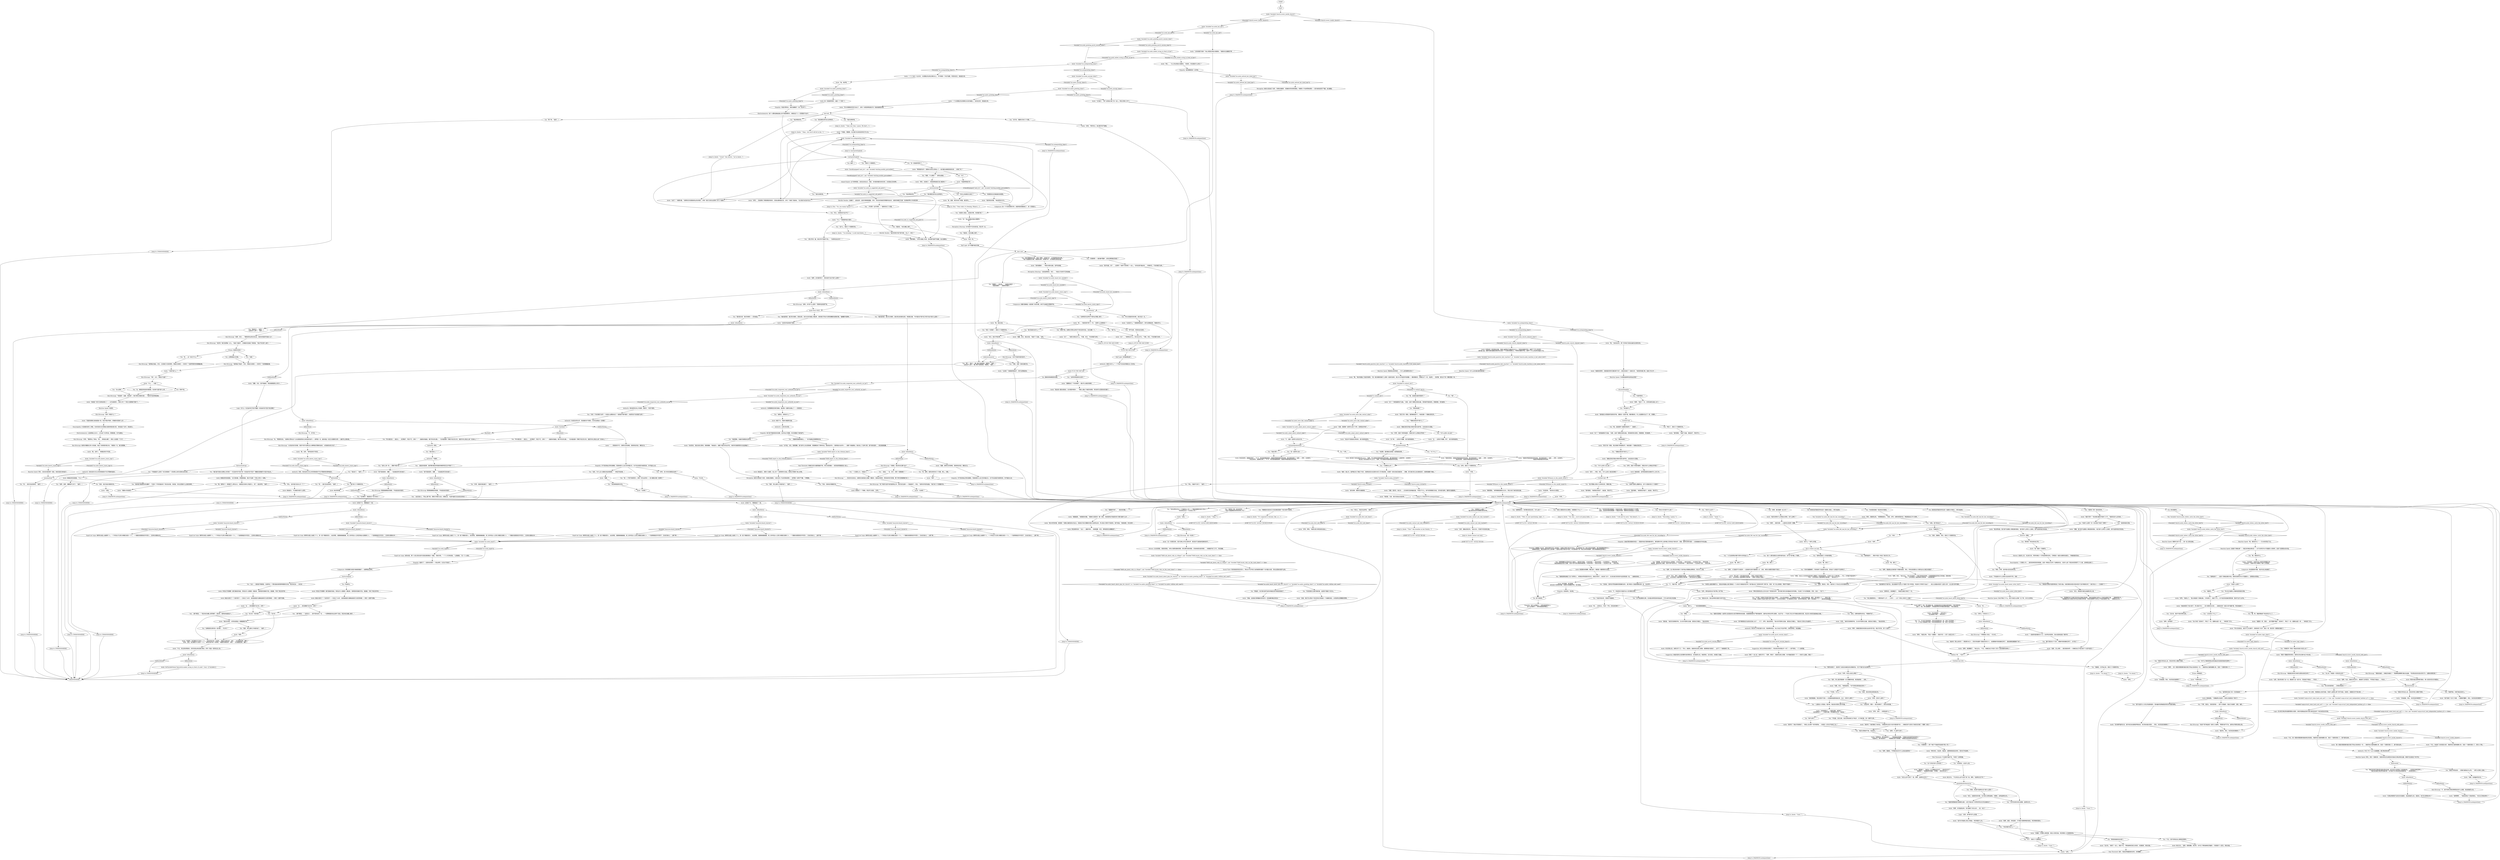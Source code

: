 # ICE / ACELE
# Lead-in to the speedfreaks, out on the ice
# ==================================================
digraph G {
	  0 [label="START"];
	  1 [label="input"];
	  2 [label="Acele: “你也一样。”"];
	  3 [label="Authority: 奇怪。她说话的方式让你觉得她根本不在乎警察秀的那种盘问。"];
	  4 [label="Jump to: [Acele: \"\"It's supposed to become, like, a c...\"]"];
	  5 [label="You: “我想这就是工人阶级的困境。”"];
	  6 [label="You: “我很确定自己对我们的年轻女性跪在雪地里、背景还是那种*世界主义*的屁话感到不满。”（朝着帐篷点头。）\n“我很确定自己对我们的年轻女性跪在雪地里、背景还是那种*世界主义*的屁话感到不满。”（朝着站台点头。）"];
	  7 [label="You: 录音机如同被丢弃的玩具一般躺在冰面上，把它捡起来。"];
	  8 [label="You: Variable[\"ice.acele_felt_bad_for_her_recording\"]"];
	  9 [label="Variable[\"ice.acele_felt_bad_for_her_recording\"]", shape=diamond];
	  10 [label="!(Variable[\"ice.acele_felt_bad_for_her_recording\"])", shape=diamond];
	  11 [label="You: “呃……金？你在干什么？”"];
	  12 [label="Kim Kitsuragi: “我想搞点*毒品*，老兄，想搞点白粉呢——你有吗？”他单脚蹦跶着。"];
	  13 [label="Kim Kitsuragi: “*海洛因*，姑娘，别犯傻了。我们得快点搞到白面……”他咬牙切齿地喘息着。"];
	  14 [label="You: “我再次回想起一击即溃·迈克是如何从圣巴蒂斯特的贫民窟，克服重重困难与严重的脑损伤，最终站在拳击世界之巅的。永远不会——不会有三轮之内不被他击倒的东西。真正的斗争其实就是端正态度。”"];
	  15 [label="Jump to: [MAINHUB-acelequestions]"];
	  16 [label="Empathy: 这是真的。告诉她。"];
	  17 [label="Encyclopedia: 一只银色小鸟……感觉有种奇怪的熟悉感。这是一种表达方式吗？如果是的话，又是什么呢？然后你的思想开了个小差，这种想法消失了。"];
	  18 [label="Acele: “……但我真的不行，我明天还有事呢。我得四处奔波，赚钱生活。”"];
	  19 [label="Acele: IsKimHere()"];
	  20 [label="IsKimHere()", shape=diamond];
	  21 [label="!(IsKimHere())", shape=diamond];
	  22 [label="Acele: Variable[\"ice.andre_greeting_done\"]"];
	  23 [label="Variable[\"ice.andre_greeting_done\"]", shape=diamond];
	  24 [label="!(Variable[\"ice.andre_greeting_done\"])", shape=diamond];
	  25 [label="therearenodrugs"];
	  26 [label="Acele: “没错。”"];
	  27 [label="You: “我是警察。你最好别跟我说这种话。”"];
	  28 [label="Perception: 她的头发染成了金色，发根处透着黑。大部分男人不会觉得她漂亮——她带着一丝男子气概。一种粗糙。"];
	  29 [label="Authority: 你说的非常大声，但进展的并不顺利。也许应该再加一点愤慨？"];
	  30 [label="startcryinghub"];
	  31 [label="Acele: “等等……”"];
	  32 [label="Acele: 年轻女子的眼睛一直盯着她的电线，等待这令人遗憾的一幕结束，但那里却安静的可怕。紧接着，传来了啜泣的声音……"];
	  33 [label="You: “我腿部中弹了。”（指向你的腿。）"];
	  34 [label="You: “但一击即溃·迈克——”"];
	  35 [label="Acele: “这个嘛……这其实不重要，我只是想谢谢你。”"];
	  36 [label="Acele: Variable[\"church.acele_whitec_catch_the_silver_bird\"]"];
	  37 [label="Variable[\"church.acele_whitec_catch_the_silver_bird\"]", shape=diamond];
	  38 [label="!(Variable[\"church.acele_whitec_catch_the_silver_bird\"])", shape=diamond];
	  39 [label="Acele: “你是什么意思？”"];
	  40 [label="Acele: “那是个愚蠢透顶的想法，我现在还在后悔*自己*的决定。”"];
	  41 [label="Acele: IsKimHere()"];
	  42 [label="IsKimHere()", shape=diamond];
	  43 [label="!(IsKimHere())", shape=diamond];
	  44 [label="You: “你说我有困扰？我没有任何困扰。”"];
	  45 [label="Acele: 一个十几或二十出头的、头发蓬乱的女孩正跪在冰上，手中拿着一个电子装置。听到你走近，她抬起头来。"];
	  46 [label="Acele: “哈？”她心烦意乱地抬头看着你。\n“哈？”"];
	  47 [label="You: “我要的——我也有。”（指着你的帽子。）\n“但我有戴呀！”（指着你的帽子。）"];
	  48 [label="FUCK THE HAT JUMP"];
	  49 [label="You: “我的意识是：我们有喝的——还有毒品。”"];
	  50 [label="Acele: “你确定吗？”"];
	  51 [label="Acele: “或者，怎么说呢……我还是直说吧——你确定自己不是对某个*小妞*有意见？”"];
	  52 [label="You: “上面是女人的笔迹。哦天呐，看这些东西真让我不舒服。”"];
	  53 [label="Acele: “真的吗？”她似乎是相信了。“你看上去对那个*妞*很烦恼……你真的一点也记不起来了吗？”"];
	  54 [label="You: “这个烂地方有什么好问的？”"];
	  55 [label="You: “好了，我有几个问题想问。”"];
	  56 [label="Kim Kitsuragi: “是啊，老兄……”警督突然出现在你右边，他的衣领竖得*高耸入云*。"];
	  57 [label="Acele: “什么……‘白面’？”"];
	  58 [label="You: “怎么回事？”"];
	  59 [label="Acele: “我知道。”她的牙齿咯咯作响，又从你手里拿过设备，放回自己的腿上。“我会坚持的。”"];
	  60 [label="You: “黑暗。”"];
	  61 [label="Acele: Variable[\"church.soona_evicted\"]"];
	  62 [label="Variable[\"church.soona_evicted\"]", shape=diamond];
	  63 [label="!(Variable[\"church.soona_evicted\"])", shape=diamond];
	  64 [label="Acele: “哦，是吗？”"];
	  65 [label="Jump to: [MAINHUB-acelequestions]"];
	  66 [label="Acele: Variable[\"ice.acele_esprit\"]"];
	  67 [label="Variable[\"ice.acele_esprit\"]", shape=diamond];
	  68 [label="!(Variable[\"ice.acele_esprit\"])", shape=diamond];
	  69 [label="Acele: “我向天发誓，从现在起我会一直戴着帽子的。”"];
	  70 [label="Jump to: [THISENDSHERE]"];
	  71 [label="Acele: “是什么？”她专心听着。"];
	  72 [label="Jump to: [MAINHUB-acelequestions]"];
	  73 [label="Jump to: [MAINHUB-acelequestions]"];
	  74 [label="Kim Kitsuragi: “就一句没有？”"];
	  75 [label="Acele: IsKimHere()"];
	  76 [label="IsKimHere()", shape=diamond];
	  77 [label="!(IsKimHere())", shape=diamond];
	  78 [label="Acele: Variable[\"ice.acelegreeting_done\"]"];
	  79 [label="Variable[\"ice.acelegreeting_done\"]", shape=diamond];
	  80 [label="!(Variable[\"ice.acelegreeting_done\"])", shape=diamond];
	  81 [label="Acele: “其实只有一根线，我正提着它等线团松开。电线连着一个接触式麦克风。”"];
	  82 [label="Acele: Variable[\"ice.acele_assocgr_done\"]"];
	  83 [label="Variable[\"ice.acele_assocgr_done\"]", shape=diamond];
	  84 [label="!(Variable[\"ice.acele_assocgr_done\"])", shape=diamond];
	  85 [label="Acele: “老兄，我也不明白啊。”"];
	  86 [label="You: “呃……我们还会回来的。”[离开。]"];
	  87 [label="Acele: “呃……”"];
	  88 [label="Acele: “那么那个一直在困扰你的事……是富人的钱还不够多？”\n“所以，让你在陌生人面前嚎啕大哭的事……是富人的钱还不够多？”"];
	  89 [label="Acele: 她点点头。“是啊，我很抱歉。其实吧，也许忘了那些破事反而最好。只是我的个人意见。痒处勿挠。”"];
	  90 [label="Empathy: 装置摸上去冰凉，黄色的塑料外壳上装饰着一个棱角分明的*奥米龙*标志。你注意到底下有一卷正在转动的磁带，便又把装置放回到冰上。\n装置感觉很轻，黄色的塑料外壳上装饰着一个棱角分明的*奥米龙*标志。你注意到底下有一卷正在转动的磁带，便又把装置放回到地板上。"];
	  91 [label="Reaction Speed: 有意思。"];
	  92 [label="You: “该死，为什么没人跟我在海边喝酒呢！”（举起手来哀嚎。）"];
	  93 [label="Acele: “比如呢？”"];
	  94 [label="Acele: IsKimHere()"];
	  95 [label="IsKimHere()", shape=diamond];
	  96 [label="!(IsKimHere())", shape=diamond];
	  97 [label="Jump to: [MAINHUB-acelequestions]"];
	  98 [label="Acele: Variable[\"ice.acele_knows_youre_cops\"]"];
	  99 [label="Variable[\"ice.acele_knows_youre_cops\"]", shape=diamond];
	  100 [label="!(Variable[\"ice.acele_knows_youre_cops\"])", shape=diamond];
	  101 [label="Acele: “抱歉，我明天还有事呢。我得四处奔波，赚钱生活。”"];
	  102 [label="Acele: Variable[\"ice.acele_first_exit_done\"]"];
	  103 [label="Variable[\"ice.acele_first_exit_done\"]", shape=diamond];
	  104 [label="!(Variable[\"ice.acele_first_exit_done\"])", shape=diamond];
	  105 [label="You: 开始哭泣。"];
	  106 [label="Esprit de Corps: 春季的冰面上站着三个人。其一是个稍矮的男人，站在那里，肩膀微微蜷缩着。其二的年轻女人正惊恐地抬头望着第三人，一个脸颊肿胀的中年男人，正拼命对着她尖叫……"];
	  107 [label="Jump to: [Acele: \"\"Sure.\"\"]"];
	  108 [label="Jump to: [Acele: \"\"Acele.\"\"]"];
	  109 [label="You: 录音机如同被丢弃的玩具一般躺在木地板上，把它捡起来。"];
	  110 [label="You: Variable[\"ice.acele_felt_bad_for_her_recording\"]"];
	  111 [label="Variable[\"ice.acele_felt_bad_for_her_recording\"]", shape=diamond];
	  112 [label="!(Variable[\"ice.acele_felt_bad_for_her_recording\"])", shape=diamond];
	  113 [label="Jump to: [MAINHUB-acelequestions]"];
	  114 [label="You: “是啊……确实有事……让我的生活变得一团糟。”"];
	  115 [label="You: “我想多了解一些你的同伴……”\n“*现在*你能跟我说说你的同伴了吗？”"];
	  116 [label="You: “很高兴听你这么说。现在的年轻人都挺不错的。”"];
	  117 [label="You: “没关系，我并不是非得听这些。”"];
	  118 [label="Acele: “挺好的。现在，你还有别的事情吗？”"];
	  119 [label="Jump to: [MAINHUB-acelequestions]"];
	  120 [label="Acele: “是啊……我一直隐约期望着你能在我们开始之前结束这一切……我感觉自己越来越像父亲，变成一个腐败的商人了。”"];
	  121 [label="Acele: “谢谢你的帮忙，我和我的同伴们都安顿下来了。甚至还找到了一些新伙伴。”她轻轻吹着口哨，投身工作之中……"];
	  122 [label="Acele: “录制通过木质框架传递来的声音，我敢说一定很不错。嘎吱嘎吱的，听上去就像你在水下一样，你懂的。”"];
	  123 [label="whyamidoingthis"];
	  124 [label="Jump to: [MAINHUB-acelequestions]"];
	  125 [label="Acele: “我听着呢，”她把麦克风放下，站起身，等你开口。"];
	  126 [label="Acele FUCK THE HAT hub"];
	  127 [label="Jump to: [Acele: \"\"Okay... but you'll still let us kn...\"]"];
	  128 [label="Acele: “哦，我没注意。”"];
	  129 [label="Jump to: [FUCK THE HAT JUMP]"];
	  130 [label="Acele: “这个……”她努力想说点什么。“听着，老兄，干你的帽子去吧。”"];
	  131 [label="You: （再大声说一遍，她在风中可能听不到。）“你想参加派对吗？！”"];
	  132 [label="You: “我的意思是：我们买点喝的，就在旁边卖酒的店里，等酒意正酣，*你*就告诉*我*你口中的*派对*是什么意思！”"];
	  133 [label="Kim Kitsuragi: “……而且你也没说过。如果你在做戏前让我看一眼剧本，我是会同意的。照目前的状况来看，整个审讯流程都被打乱了。”"];
	  134 [label="Acele: “相信我，兄弟，我们还是谈点别的吧。”"];
	  135 [label="You: “再跟我多说些你们计划在教堂里建个*音乐场所*的事吧。”"];
	  136 [label="You: “每个人都在搜刮企业家阶级的油水。给*实干家*戴上了镣铐。”"];
	  137 [label="Acele: “说吧……”"];
	  138 [label="Acele: “哇哦，社会公义对你来说真有那么重要吗？真是值得褒奖。它真的让你十分激动呢……不过，你*确定*就这些吗？”\n“所以，让你在陌生人面前嚎啕大哭的事……是社会公义？”"];
	  139 [label="Acele: “老兄，那是因为我的设备都在地上呢。”"];
	  140 [label="Acele: Variable[\"ice.acele_heard_her_mumble\"]"];
	  141 [label="Variable[\"ice.acele_heard_her_mumble\"]", shape=diamond];
	  142 [label="!(Variable[\"ice.acele_heard_her_mumble\"])", shape=diamond];
	  143 [label="Acele: “真不敢相信这又扯到迈克身上去了……行了，好吧，我会坚持的。”她从你手里拿过设备，放回自己的腿上。“我会在三回合之内战胜它。”"];
	  144 [label="nokimherenoever"];
	  145 [label="Acele: “哦，是吗？”"];
	  146 [label="Acele: IsKimHere()"];
	  147 [label="IsKimHere()", shape=diamond];
	  148 [label="!(IsKimHere())", shape=diamond];
	  149 [label="You: “好吧，我是时候滚蛋了。”[离开。]"];
	  150 [label="You: “我们是不是有点逻辑上的矛盾？一句无条件的*否定*和一句有条件的*否定*？糟糕的逻辑即为*谎言*的征兆。”"];
	  151 [label="Acele: 她抬起头，不太确定你是什么意思。"];
	  152 [label="You: “帐篷里发生的事就留在帐篷里。”"];
	  153 [label="Empathy: 她只是不敢直视你的双眼，这并非出于傲慢。你已经重挫了她的锐气。"];
	  154 [label="You: （用脚把雪踢到她脸上。）“你不能像这样跟警察说话。”"];
	  155 [label="Acele: IsKimHere()"];
	  156 [label="IsKimHere()", shape=diamond];
	  157 [label="!(IsKimHere())", shape=diamond];
	  158 [label="Acele: “不过，哭泣是有帮助的。好好发泄出来后我们再谈，好吗？我会一直待在这儿的。”"];
	  159 [label="Jump to: [MAINHUB-acelequestions]"];
	  160 [label="You: “我很抱歉你必须坐在这个海岸上，感觉苦不堪言。以你的年龄——或任何年龄——在这种地方……等待天黑。”\n“我很遗憾毒品的效力消散，你却不得不坐在潮湿的教堂里。以你的年龄——或任何年龄——在这种天气里……等待天黑。”"];
	  161 [label="Acele: Variable[\"ice.acelegreeting_done\"]"];
	  162 [label="Variable[\"ice.acelegreeting_done\"]", shape=diamond];
	  163 [label="!(Variable[\"ice.acelegreeting_done\"])", shape=diamond];
	  164 [label="Acele: “好吧，”她承认了。“我父亲就是个泽姆拉基。几年前死了。他是个坏人。对于他还有他做的那些事，我说不出什么好话。”"];
	  165 [label="Acele: “本人没有，但是我会让他们知道。你做什么都得让那个胖子知道。说真的，说服他们并不是太难……”"];
	  166 [label="You: “哦，嗯，我能想象接下来会发生什么了。”"];
	  167 [label="Acele: “你以为呢？竞争来了，带走了一切，就像在战区一样……”她咬紧了牙关。"];
	  168 [label="Jump to: [MAINHUB-acelequestions]"];
	  169 [label="finalyouhub"];
	  170 [label="Acele: “这个？”她轻敲着电子设备。“没错，这是个便携式录音设备，用来做现场记录的。质量很差，但也能用。”"];
	  171 [label="Electrochemistry: 每个人都知道毒品能让你不再畏惧寒冷，你敢说这个人一定很喜欢*派对*。"];
	  172 [label="Kim Kitsuragi: “你。”警督转向你。“如果你打算对这个分支调查使用非正统的提问技巧——顺带提一句，最多是扯一些无关紧要的东西——最好先让我知道。”"];
	  173 [label="Jump to: [MAINHUB-acelequestions]"];
	  174 [label="You: “你那是什么设备？”\n“我们再来谈谈你的接触式麦克风吧。”"];
	  175 [label="You: “实际上，暂且先这样吧。”[离开。]"];
	  176 [label="Acele Party HUB"];
	  177 [label="Acele: “是啊，老兄，”她点点头。“所以你会因为一个帽子哭得淅沥哗啦，叫喊着要重新获得自己的权威。民族自豪。”\n“所以，让你在陌生人面前嚎啕大哭的事……是民族自豪？”"];
	  178 [label="You: “首先，那上面还残留着一点口香糖的味道。我还能闻到……该死。”"];
	  179 [label="Acele: “好吧，当然……你想知道什么？”"];
	  180 [label="Acele: “老兄，当我受伤的时候，也只想忘记那些破事。你懂的，这种选择性记忆。”"];
	  181 [label="Acele: 她点点头。“不过你怎么会不记得了呢？是，那种，*选择性记忆*吗？”"];
	  182 [label="Acele: “海洛因？但它已经绝迹很久了——五年或者更久，得有七年了？现在大家都嗑*灵感*了。”"];
	  183 [label="You: “是的，我们有些问题想问你。”"];
	  184 [label="Acele: IsKimHere()"];
	  185 [label="IsKimHere()", shape=diamond];
	  186 [label="!(IsKimHere())", shape=diamond];
	  187 [label="Acele: Variable[\"ice.acele_knows_youre_cops\"]"];
	  188 [label="Variable[\"ice.acele_knows_youre_cops\"]", shape=diamond];
	  189 [label="!(Variable[\"ice.acele_knows_youre_cops\"])", shape=diamond];
	  190 [label="Jump to: [Acele: \"\"Recording, I guess.\"\"]"];
	  191 [label="Jump to: [THISENDSHERE]"];
	  192 [label="Acele: “我的‘同伴’？”她对着冻僵的手指吹了口气。“我真的没什么好说的。”"];
	  193 [label="Acele: Variable[\"church.acele_church_altgreet_done\"]"];
	  194 [label="Variable[\"church.acele_church_altgreet_done\"]", shape=diamond];
	  195 [label="!(Variable[\"church.acele_church_altgreet_done\"])", shape=diamond];
	  196 [label="Acele: “是啊，有点。我是业务负责人。跟装卸工会有配合，不然他们可能会……不高兴。”"];
	  197 [label="Acele: “不好意思？”她漫不经心地用手梳理着头发。\n“不好意思？”她漫不经心地拂去了袖子上的落雪。"];
	  198 [label="Acele: Variable[\"church.ravers_inside_church\"]"];
	  199 [label="Variable[\"church.ravers_inside_church\"]", shape=diamond];
	  200 [label="!(Variable[\"church.ravers_inside_church\"])", shape=diamond];
	  201 [label="Kim Kitsuragi: “有谁不*爱*毒品呢？是药三分毒啊。”警督的语气平淡，虽然似乎颇有讽刺之意。"];
	  202 [label="Jump to: [MAINHUB-acelequestions]"];
	  203 [label="whydoesitexist"];
	  204 [label="You: “考虑到我们正着手做的事，这感觉不像是个好兆头。”"];
	  205 [label="Jump to: [MAINHUB-acelequestions]"];
	  206 [label="Acele: “天呐谢谢。现在，你还有别的事情吗？”"];
	  207 [label="You: “明白了，我有几个问题想问你。”"];
	  208 [label="Acele: “硬核警探。”她带着敬意朝你点点头，然后关掉了她的录音设备。"];
	  209 [label="You: “是啊，没人明白有时候为了进步是必须要做出牺牲的。实在令人心痛。”"];
	  210 [label="You: “别误会，我举双手赞成缓和而稳健的进步。我只希望人们能更通情达理一些，仅此而已。”"];
	  211 [label="Acele: “抱歉我说了‘干你的帽子’。我在专心做别的事呢……”"];
	  212 [label="Acele: “这个……”她想说点什么，却又无从开口。“听着，老兄，干你的帽子去吧。”"];
	  213 [label="Acele: “这其实听起来挺不错的……”"];
	  214 [label="Jump to: [MAINHUB-acelequestions]"];
	  215 [label="You: “就算被质问，你好像也挺自在的，为什么呢？”"];
	  216 [label="Acele: “那么……”冰上的女孩抬头望着你。“说真的，你在困扰什么老兄？”"];
	  217 [label="You: “真的吗？那么多的吗？！想到那36亿人，还有天知道那个西奥还有多少人，全部都被市场的暴政压垮了，我真是眼泪都要掉下来了。”"];
	  218 [label="You: “仔细想想——那个*婊子*可能是写给她的*情人*的！”"];
	  219 [label="Kim Kitsuragi: 他把衣领翻到正常人的高度，掏出了他熟悉的笔记本。“顺便说一句，我们是警察。”"];
	  220 [label="You: “数不清有多少个百万，都被市场的暴政压垮了。太可怕了！”"];
	  221 [label="You: “你一定就是阿西尔了。”"];
	  222 [label="You: “其他人跟我说你去过教堂。你都看到了什么？”"];
	  223 [label="You: “现在，我有些问题要问你。”"];
	  224 [label="You: “给你上演一场……警察干帽子秀？！”"];
	  225 [label="Acele: “我不是故意的，抱歉……”这姑娘显然已经动摇了。"];
	  226 [label="Esprit de Corps: 春季的冰面上站着两个人。一个年轻女子正努力想要无视另一个人，一个蓄着浓密鬓角的中年男人，正站在海冰上，上蹿下跳……"];
	  227 [label="Esprit de Corps: 春季的冰面上站着两个人。一个年轻女子正努力想要无视另一个人，一个脸颊肿胀的中年男子，正站在海冰上，上蹿下跳……"];
	  228 [label="Esprit de Corps: 春季的冰面上站着三个人。其一是个稍矮的男人，站在那里，肩膀微微蜷缩着。其二的年轻女人正努力想要无视第三人，一个脸颊肿胀的中年男子，正站在海冰上，上蹿下跳……"];
	  229 [label="Kim Kitsuragi: 警督看着眼前的情景，不知道该如何是好。"];
	  230 [label="Kim Kitsuragi: 警督看着眼前的情景，不知道该如何是好。"];
	  231 [label="Esprit de Corps: 春季的冰面上站着两个人。一个年轻女子正努力想要无视另一个人，一个脸颊肿胀的中年男人，正拼命对着她尖叫……"];
	  232 [label="Acele: 她抬头望见了一个成年男子——已经过了40岁，他的脸部因为酒精或者其它东西浮肿着——哭的一点都不安静。"];
	  233 [label="Acele: Variable[\"church.ravers_inside_church\"]"];
	  234 [label="Variable[\"church.ravers_inside_church\"]", shape=diamond];
	  235 [label="!(Variable[\"church.ravers_inside_church\"])", shape=diamond];
	  236 [label="You: “好吧，真是个奇怪的癖好。但我又有什么资格去评判呢？”"];
	  237 [label="Acele: “但这并不是我真正想说的，我只是想谢谢你。”"];
	  238 [label="moremessyhubs"];
	  239 [label="Shivers: 高高的上空，东边的方向，寒风吹拂过一只早起夜莺的羽毛。它降落在一座高大建筑的岩壁上，鸟嘴是银灰色的。"];
	  240 [label="You: “你确定吗？那这个毒品实验室计划怎么说？”"];
	  241 [label="Acele: “不过，你结束了这场混乱也好。我感觉自己越来越像父亲，变成一个腐败的商人了。很令人不爽。”"];
	  242 [label="Acele: IsKimHere()"];
	  243 [label="IsKimHere()", shape=diamond];
	  244 [label="!(IsKimHere())", shape=diamond];
	  245 [label="Acele: 阿西尔面无表情地盯着金，两人坚定的目光针锋相对。"];
	  246 [label="Acele: 她耸耸肩，显然很渴望回去做她手头上的工作。"];
	  247 [label="You: “我只需要占用你几分钟的时间，警察办案。”"];
	  248 [label="Acele: “嗨，你好啊。”"];
	  249 [label="Jump to: [Acele: \"\"I'm listening.\" A cold wind blows...\"]"];
	  250 [label="Acele: Variable[\"XP.dance_to_the_anodic_music\"]"];
	  251 [label="Variable[\"XP.dance_to_the_anodic_music\"]", shape=diamond];
	  252 [label="!(Variable[\"XP.dance_to_the_anodic_music\"])", shape=diamond];
	  253 [label="You: “亲爱的小朋友，这里真冷啊。你的帽子呢？”"];
	  254 [label="You: “感觉不错。如果你打算在这种天气待在室外的话，也应该戴一个。”"];
	  255 [label="You: “帽子法。”"];
	  256 [label="Acele: “哇哦，老兄。”她扬起眉毛。“你不觉得这很有象征性吗？”"];
	  257 [label="Acele: “没关系。”她想了一会儿，扬起下巴。“那些破事还是忘记的好。在我看来，痒处勿挠。”"];
	  258 [label="Jump to: [MAINHUB-acelequestions]"];
	  259 [label="Inland Empire: 出于某种原因，这些话没说出口。相反，你本能地摸向你的衣领，以检查自己的领带。"];
	  260 [label="Drama: 他真的在发抖！"];
	  261 [label="Jump to: [MAINHUB-acelequestions]"];
	  262 [label="Acele: “是啊，或者，你知道的，它可能只是精神病的胡话。柯尼希斯的亵渎。”"];
	  263 [label="Jump to: [Acele: \"\"Well, it's just questioning, right...\"]"];
	  264 [label="You: “你的同伴想利用我建一个毒品实验室，我猜你应该知道这个计划吧。”\n“是的，你的同伴想利用我建一个毒品实验室，我猜你应该知道这个计划吧。”"];
	  265 [label="Acele: 她在等待着。"];
	  266 [label="Acele: 她抬起头，表情十分痛苦，脸上涂了一层厚厚的化妆品。她用左手擦掉了脸上的雪。"];
	  267 [label="You: “在你眼中，我就是这个样子的吗？”"];
	  268 [label="Acele: IsKimHere()"];
	  269 [label="IsKimHere()", shape=diamond];
	  270 [label="!(IsKimHere())", shape=diamond];
	  271 [label="Esprit de Corps: 春季的冰面上站着三个人。其一是个稍矮的男人，站在那里，肩膀微微蜷缩着。其二的年轻女人正努力想要无视第三人，一个蓄着浓密鬓角的中年男人，正拼命对着她尖叫……"];
	  272 [label="Authority: 让她与你对视。"];
	  273 [label="Acele: IsKimHere()"];
	  274 [label="IsKimHere()", shape=diamond];
	  275 [label="!(IsKimHere())", shape=diamond];
	  276 [label="Jump to: [Acele: \"\"Oh, that... you're not gonna belie...\"]"];
	  277 [label="You: “是啊，我们能聊一会儿吗？”"];
	  278 [label="Reaction Speed: 你似乎错过了什么。那只鸟是怎么回事？忘了吧。也许之后再说。"];
	  279 [label="Acele: “其实只有一根线，我把编线挑开了。电线连着一个接触式麦克风。”"];
	  280 [label="Acele: 她无视了你的自我为中心主义。“是啊，所以谢谢你带我和我的同伴进来，我们甚至找到了一些新同伴，比如他们。”\n她无视了你的自我为中心主义。“是啊，所以谢谢你带我和我的同伴进来。”"];
	  281 [label="You: “你是什么意思？你一定对他们*有些*了解吧？”"];
	  282 [label="Acele: “我？我是一只银翅鸟。”"];
	  283 [label="Kim Kitsuragi: “难道就没有地方政府注意到这类活动吗？”"];
	  284 [label="Composure: 她试图保持冷静，但这句话让她退缩了。"];
	  285 [label="You: “你不认为教堂里冒出来的毒品实验室是场组织犯罪吗？”"];
	  286 [label="Acele: “没错。这是最好的办法。”"];
	  287 [label="You: “你在做什么？”"];
	  288 [label="You: “如果不是那么重要的话，你不介意我问你几个问题吧？”"];
	  289 [label="Acele: “所以，那件一直困扰你的事……是社会进步太过缓慢？”\n“所以，让你在陌生人面前嚎啕大哭的事……是社会进步太过缓慢？”"];
	  290 [label="You: “仔细想想——我的确*需要*。这附近哪里能买到呢？”"];
	  291 [label="Acele: “真的挺酷的……”她低头看向设备，低声咕哝着。"];
	  292 [label="You: “法律规定在这种天气里你必须戴上帽子。”"];
	  293 [label="Acele: “是啊，这句我听到了，但你说的*派对*是什么意思？”"];
	  294 [label="You: “不可能！你根本不知道*究竟*有多少税种——你从来没有缴过！它们都是经过伪装，无形的苛捐杂税。看吧，那边就有一个！”（指向大海。）\n“不可能！你根本不知道*究竟*有多少税种——你从来没有缴过！它们都是经过伪装，无形的苛捐杂税。看吧，那边就有一个！”（指向彩绘玻璃窗。）"];
	  295 [label="You: “是的，我也觉得这很有象征性。”"];
	  296 [label="Acele: “哇哦老兄，那可真是怪了……”她搓着身体取暖。“你确定这些信是写给你的吗？”\n“哇哦老兄，那可真是怪了……”她揉着太阳穴思索着。“你确定这些信是写给你的吗？”"];
	  297 [label="Acele: “好吧。”她的牙齿咯咯作响，又从你手里拿过设备，放回自己的腿上。“我会坚持的。”"];
	  298 [label="Acele: “是什么……？”她的肩膀微微颤抖。"];
	  299 [label="You: “很遗憾，你不得不坐在冰上煎熬着，以你的年龄——或任何年龄——在这种天气里……等待天黑。”\n“很遗憾，毒品的效力消散，你却不得不坐在冰上。以你的年龄——或任何年龄——在这种天气里……等待天黑。”"];
	  300 [label="Acele: “呃……总而言之，考虑一下吧。还有别的事吗？”"];
	  301 [label="Acele: 她看起来有些困惑。“这只意味着，即便我吸毒，我也不会跟一个刚认识的人一起吸。”"];
	  302 [label="Acele: 她看起来有些困惑。“什么？”"];
	  303 [label="You: “是啊，是啊，抱歉我开口问了。”[离开。]"];
	  304 [label="You: “我会帮助你的。”"];
	  305 [label="You: “教堂，什么教堂？”（表现出困惑。）"];
	  306 [label="Acele: “你能帮帮我们吗”"];
	  307 [label="Empathy: 并不是说她必须奔波赚钱，而是她更关心自己的幸福生活，也不完全是因为她害怕你。你不能这么说。"];
	  308 [label="You: “总之……我真是不敢相信，你居然在一个警官面前使用那种猥亵的言语。而且你应该……你应该……”"];
	  309 [label="You: （擦干眼泪。）“而且你应该戴上那顶帽子，就这样，我想说的就是这个。”"];
	  310 [label="Acele: “我16岁的时候，曾经跟一个腿有点瘸的家伙约会过。但是他只有在清醒的时候才会表现出来，所以我以为那并不是真的。我不知道。”她耸耸肩，目光呆滞……"];
	  311 [label="You: “那就好。你们俱乐部开张的时候就没有邻居抱怨噪音了。”"];
	  312 [label="Acele: Variable[\"TASK.ask_about_ruby_in_village\"]  and  Variable[\"TASK.locate_ruby_on_the_coast_done\"] == false"];
	  313 [label="Variable[\"TASK.ask_about_ruby_in_village\"]  and  Variable[\"TASK.locate_ruby_on_the_coast_done\"] == false", shape=diamond];
	  314 [label="!(Variable[\"TASK.ask_about_ruby_in_village\"]  and  Variable[\"TASK.locate_ruby_on_the_coast_done\"] == false)", shape=diamond];
	  315 [label="Acele: Variable[\"ice.acele_noticed_her_dyed_hair\"]"];
	  316 [label="Variable[\"ice.acele_noticed_her_dyed_hair\"]", shape=diamond];
	  317 [label="!(Variable[\"ice.acele_noticed_her_dyed_hair\"])", shape=diamond];
	  318 [label="Jump to: [Acele: \"\"Go ahead.\"\"]"];
	  319 [label="Jump to: [Acele: \"\"I did and I'm sorry.\" She doesn't...\"]"];
	  320 [label="Acele: 你话没说完，就被她打断了。“不-不，其实我真要谢谢你。谢谢你带我和我的同伴进来，我们甚至找到了一些新……同伴，比如他们。”\n你话没说完，就被她打断了。“不-不，其实我真要谢谢你。谢谢你带我和我的同伴进来。”"];
	  321 [label="Acele: “不，这跟一击即溃·迈克没关系。”"];
	  322 [label="You: “懂了。”"];
	  323 [label="You: “那你呢？来谈谈你自己吧。”"];
	  324 [label="Acele: Variable[\"ice.acele_heard_about_silver_bird\"]"];
	  325 [label="Variable[\"ice.acele_heard_about_silver_bird\"]", shape=diamond];
	  326 [label="!(Variable[\"ice.acele_heard_about_silver_bird\"])", shape=diamond];
	  327 [label="Acele: 她耸耸肩。“只要能熬过去就行。在那之后就是这个情况了。”"];
	  328 [label="Acele: “我一直隐约期望着你能在我们开始之前结束这一切……我感觉自己越来越像父亲，变成一个腐败的商人了。我不喜欢这样。”"];
	  329 [label="You: “很高兴听你这么说，现在的年轻人都挺不错的。”"];
	  330 [label="Reaction Speed: 为何那段旋律听起来如此熟悉？"];
	  331 [label="You: “那些电线呢？”"];
	  332 [label="You: “*接触式麦克风*是什么？”"];
	  333 [label="Acele: “又见面了。”那个女孩抬头看了你一会儿，然后又埋头工作了。"];
	  334 [label="Acele: Variable[\"ice.acele_hat_exit\"]"];
	  335 [label="Variable[\"ice.acele_hat_exit\"]", shape=diamond];
	  336 [label="!(Variable[\"ice.acele_hat_exit\"])", shape=diamond];
	  337 [label="Acele: Variable[\"ice.acele_respected_your_authority_on_hat\"]"];
	  338 [label="Variable[\"ice.acele_respected_your_authority_on_hat\"]", shape=diamond];
	  339 [label="!(Variable[\"ice.acele_respected_your_authority_on_hat\"])", shape=diamond];
	  340 [label="Acele: “嗯哼，你确定困扰你的是社会进步而不是，我也不好说，某个小妞吗？”"];
	  341 [label="Composure: 她像闪躲蝇虫一般回避了你的问题，她可不会被区区警察吓到。"];
	  342 [label="You: “我结束了。”[离开。]\n“这里没什么事了。”[离开。]"];
	  343 [label="You: “所以在我提问的时候，请记住这一点。”"];
	  344 [label="You: “我们到底在说什么？”"];
	  345 [label="Acele: “抱歉，老兄，我没注意。”她放下了设备。“该死。”"];
	  346 [label="Jump to: [MAINHUB-acelequestions]"];
	  347 [label="You: “没错。我不想谈这个。”"];
	  348 [label="You: “世界上一共有多少人？”"];
	  349 [label="Acele: “是啊，真是糟透了，”她点点头。“不过，你确定自己不是为了某个小妞在黯然伤神吗？”"];
	  350 [label="Acele: “曾经很甜美，现在却臭不可闻——在我看来就很有象征性。总之，还有什么事吗？”"];
	  351 [label="You: “不过，我不觉得这会让事情变得更好。”"];
	  352 [label="Acele: “*白粉*是什么？”"];
	  353 [label="You: “金，她看起来是真的很困惑。告诉她*白面*是什么吧。”"];
	  354 [label="You: “虚无，如果你能明白的话。不要被吓到了。”"];
	  355 [label="hub hub"];
	  356 [label="You: “是啊，我能看出这曾经是个骄傲的国家。现在，所有这些国际主义者的扯淡让瑞瓦肖屈服了。”"];
	  357 [label="You: “那么，或许我们应该认识一下？”"];
	  358 [label="Acele: “我要从何说起呢？”"];
	  359 [label="You: “哦，我明白了。是我配不上那位女士，她更适合有绅士风度的人。得了，就这样吧。”[离开。]"];
	  360 [label="associateshub"];
	  361 [label="Jump to: [THISENDSHERE]"];
	  362 [label="Acele: SetVariableValue(\"kimswitch.ended_crying_in_front_of_acele\", true) --[[ Variable[ ]]"];
	  363 [label="Jump to: [THISENDSHERE]"];
	  364 [label="Acele: Variable[\"church.acele_passives_hint_reaction\"]  or  Variable[\"church.acele_reaction_is_lost_about_bird\"]"];
	  365 [label="Variable[\"church.acele_passives_hint_reaction\"]  or  Variable[\"church.acele_reaction_is_lost_about_bird\"]", shape=diamond];
	  366 [label="!(Variable[\"church.acele_passives_hint_reaction\"]  or  Variable[\"church.acele_reaction_is_lost_about_bird\"])", shape=diamond];
	  367 [label="You: “为什么会有人这么做？”"];
	  368 [label="Acele: “抱歉。我只是不会跟别人聊起我的朋友，他们是什么样的人之类的。我不会提供他们的信息。”"];
	  369 [label="You: “哦，银色的鸟儿。”"];
	  370 [label="Jump to: [MAINHUB-acelequestions]"];
	  371 [label="Acele: “我听着呢。”冷风从海面上吹来，她对着手指呵气取暖，抬头望着你。"];
	  372 [label="You: “我是说，你应该戴上帽子。”"];
	  373 [label="Kim Kitsuragi: “除了希望*这是*你的鬼把戏之外，我们别无选择——只能继续了。现在。”他转向年轻的姑娘。“我们有几个问题要问你。”"];
	  374 [label="You: “呃，是啊，我现在想问你几个问题。那么，问题。”"];
	  375 [label="Acele: “拜托老兄，别这样。我是说，就算事情真是这样的，但你也不知道呀。”"];
	  376 [label="You: “也许你说的也有点道理。选择性记忆。”"];
	  377 [label="Jump to: [MAINHUB-acelequestions]"];
	  378 [label="Kim Kitsuragi: “*粉*，伙计，得吸点*白面*！”"];
	  379 [label="Kim Kitsuragi: “是吗？那是什么？”"];
	  380 [label="Authority: 她说话的方式让你觉得她根本不在乎警察的盘问。"];
	  381 [label="Horrific Necktie: 又搞砸了，总是这样，这是次車祸和圈套。另外，你应该问她是否想要参加派对，或者问她帽子的事！免得被领带认为你很无聊……"];
	  382 [label="Electrochemistry: 这是黑暗之主本人，幻化成了化学形态。即便是我，也不会建议。"];
	  383 [label="Reaction Speed: 拜托。当你走向她的那一刻起，她肯定就已经知道了。"];
	  384 [label="Savoir Faire: 有些鬼鬼祟祟的年轻人。帮派分子在寻找工会防御里的漏洞？也许露比也是，但在这里她也看不出来。"];
	  385 [label="Acele: Variable[\"ice.acele_psych_session_done\"]"];
	  386 [label="Variable[\"ice.acele_psych_session_done\"]", shape=diamond];
	  387 [label="!(Variable[\"ice.acele_psych_session_done\"])", shape=diamond];
	  388 [label="Acele: “抱歉，先生，我不吸毒的，特别是跟我刚认识的人。”"];
	  389 [label="Acele: “我，就是，看见你进了帐篷。就在那儿。”"];
	  390 [label="Acele: 她收拾了一下情绪，然后开口说到，“好吧。”"];
	  391 [label="You: “就在海冰上？！”"];
	  392 [label="Acele: “我不是故意的，抱歉……”这姑娘显然已经动摇了。"];
	  393 [label="Authority: 很多感觉在你心中激荡。感受它，*好好*感受。"];
	  394 [label="Esprit de Corps: 春季的冰面上站着三个人。其一是个稍矮的男人，站在那里，肩膀微微蜷缩着。其二的年轻女人正努力想要无视第三人，一个蓄着浓密鬓角的中年男人，正站在海冰上，上蹿下跳……"];
	  395 [label="Acele: “这……其实跟帽子没关系，对吧？”"];
	  396 [label="Jump to: [MAINHUB-acelequestions]"];
	  397 [label="Acele: Variable[\"ice.acele_ended_crying_in_front_of_her\"]"];
	  398 [label="Variable[\"ice.acele_ended_crying_in_front_of_her\"]", shape=diamond];
	  399 [label="!(Variable[\"ice.acele_ended_crying_in_front_of_her\"])", shape=diamond];
	  400 [label="You: “大家都怎么样？”"];
	  401 [label="Acele: “所以在他死后，我们什么也没剩下。我母亲改了名字，我也一样。我们把一切都抛在脑后了。”"];
	  402 [label="Acele: Variable[\"ice.andre_logic_done\"]"];
	  403 [label="Variable[\"ice.andre_logic_done\"]", shape=diamond];
	  404 [label="!(Variable[\"ice.andre_logic_done\"])", shape=diamond];
	  405 [label="Kim Kitsuragi: “‘都抛在脑后’。你确定你做到了？”警督眯起眼睛盯着这位姑娘。“考虑到这些违法乱纪的行为，这要如何断定呢？”"];
	  406 [label="Acele: IsKimHere()"];
	  407 [label="IsKimHere()", shape=diamond];
	  408 [label="!(IsKimHere())", shape=diamond];
	  409 [label="You: “我很怀疑，你很可能没安好心。”"];
	  410 [label="Acele: “充斥着怀疑的生活。或许你应该去跟诺伊德谈谈，你们绝对能合得来……现在，你还有别的事情吗？”"];
	  411 [label="Acele: “这一片很荒凉的，我只在晚上听见过狗叫声，看见影子沿着海岸游移的样子。”"];
	  412 [label="You: “你或许是对的，但我也不能确定。”"];
	  413 [label="You: “所以，你想参加*派对*吗？”"];
	  414 [label="Empathy: 外面天寒地冻，她却没戴帽子！她一定冻坏了。"];
	  415 [label="You: “我不需要做任何事，我是个警察。反倒是*你*，必须按照我说的去做。”\n“*我*不需要做任何事。我就是法律。反倒是*你*，必须按照法律说的做。”"];
	  416 [label="You: “季节法则，否则你会生病的。”"];
	  417 [label="You: “一旦酒劲上头，你就会了。”"];
	  418 [label="Acele: “说吧。”"];
	  419 [label="You: “真让我感到恶心，一想到有成千上万……上百万……上亿？实际上有多少人来着？”"];
	  420 [label="You: “不，不*仅仅*是海怪税。所有这些因素加在一起，扼杀了经济增长。”\n“不，不*仅仅*是玻璃艺术税。所有这些因素加在一起，扼杀了经济增长。”"];
	  421 [label="You: “*柯尼希斯*是什么？”"];
	  422 [label="Acele: “好吧，拜拜。”她把注意力转回录音设备上。"];
	  424 [label="You: 放下录音机。"];
	  425 [label="Acele: 她望着你的眼睛，瞳孔放大，眼周是一圈厚厚的化妆品。"];
	  426 [label="Acele: 片刻沉默之后，她再次开了口：“所以，谢谢你。谢谢你的这堂心理课。我猜那就代表我们……扯平了？”她微微笑了笑。"];
	  427 [label="Drama: 她很诚实。"];
	  428 [label="Reaction Speed: 拜托。其实一切都还好，但是你现在还没拿到任何指向艾弗拉特的证据。事情不应该是这个样子的。"];
	  429 [label="You: “资本的魔像横行，同时粉碎了创造者与奴隶。恐怕这个过程是不可逆转的了。”"];
	  430 [label="You: “既然你提到了，我发现了这些应该被扔进垃圾箱的信。它们*可能*会与此事有关。”"];
	  431 [label="Acele: “可以的。”"];
	  432 [label="earlygreetinghub"];
	  433 [label="Acele: “我觉得没问题。”她会意地点点头。"];
	  434 [label="You: “所以我应该……就这么……找顶帽子，然后干它，是吗？！”（指着你的脑袋，帽子所在的位置。）“在你面前跟一顶帽子发生性关系，就因为你让我这么做？在海冰上？！”"];
	  435 [label="Acele: 女孩低下头，慢慢缩成了一团。"];
	  436 [label="Acele: 然后她转向你：“总之……腿部中弹……我很抱歉，老兄，那种感觉应该糟糕透了。”"];
	  437 [label="Logic: 还记得艾弗拉特说要用那些大胆的、新的外国收益流来为港口提供资金吗？你应该回去问问他。"];
	  438 [label="goodoldhubtotherescue"];
	  439 [label="Jump to: [THISENDSHERE]"];
	  440 [label="Acele: “没错，我更像一击即溃·迈克了行吧，别再提这件事了。”"];
	  441 [label="Acele: “这……这其实不重要。算了，我只是想谢谢你。”"];
	  442 [label="You: “我想起来了……这是个泽姆拉基的术语。用来形容审讯中从不屈服的人。犯罪团伙的用语。”"];
	  443 [label="You: “你在这附近见过一个可疑的女人吗？一个看起来像是在逃亡的女人？”\n“你在附近见过一个红发女人吗？”"];
	  444 [label="Jump to: [MAINHUB-acelequestions]"];
	  445 [label="Jump to: [Acele: \"\"Great!\" She shivers. \"Let us know...\"]"];
	  446 [label="Acele: “什么？”她困惑地抬头看你。"];
	  447 [label="Acele: “所以你跟我的同伴们谈过了，是吗？你愿意帮助我们吗？我是指教堂的事。”"];
	  448 [label="You: 沉默不语。"];
	  449 [label="Horrific Necktie: “我还觉得你*挺不错*的呢，怎么了，老兄？”"];
	  450 [label="You: [离开。]"];
	  451 [label="Half Light: 你*不需要*做任何事。"];
	  452 [label="Suggestion: 她指的是你之前闲聊时说的那些话，在你崩溃之后。她是想说，没关系的。你得到了回报。"];
	  453 [label="Jump to: [MAINHUB-acelequestions]"];
	  454 [label="You: “那些电线呢？”"];
	  455 [label="wotsgoingonherehub"];
	  456 [label="You: “请回答我的问题。”"];
	  457 [label="You: “虽然把你变成了新一代的吸毒者？”"];
	  458 [label="Acele: “艾弗拉特那里不会有任何进展的，他会直接否认的。我是说，你们见过那家伙吗？”"];
	  459 [label="Acele: “我听着呢。”她放下设备，直起身子，等你开口。"];
	  460 [label="Acele: “因为……听着，老兄，为什么会有人做这些事呢？”"];
	  461 [label="You: “那么，我就不打扰了。”[离开。]"];
	  462 [label="Jump to: [You: \"\"So, you wanna *party*?\"\"]"];
	  463 [label="hatz_hatz"];
	  464 [label="Jump to: [MAINHUB-acelequestions]"];
	  465 [label="You: “不，可能不是，对吗？”"];
	  466 [label="Jump to: [Acele: \"\"Take your time, I guess. We don't...\"]"];
	  467 [label="Acele: “我不知道，某个……店里吧？”她停下来思索了一会儿。“杂货店里可能会有……听着老兄，干你的帽子去吧。”"];
	  468 [label="You: “这样的用语真的合适吗？”"];
	  469 [label="You: “我想是因为……那些*外国人*抢走了我们的工作。”"];
	  470 [label="You: “我的眼界还不够开阔，但在我看来*社会公义*就是个青少年用语，听起来几乎等同于自由了……真正让我激动的是*人民的斗争*，这让我*非常*震惊。”"];
	  471 [label="You: “那是因为那些外国思想扰乱了你的大脑。你甚至都没有意识到你其实*已经*跪倒在地了！我们的女人——已经跪下了！”"];
	  472 [label="You: “你说得对，这没什么用。”"];
	  473 [label="You: “呃……我们还会回来的。”[离开。]"];
	  474 [label="Empathy: 并不是说她必须奔波赚钱，而是她更关心自己的幸福生活，也不完全是因为她害怕你。你不能这么说。"];
	  475 [label="You: （坏领带！松开领带。）“我想问你几个问题。”"];
	  476 [label="abusethehat"];
	  477 [label="Authority: 听见了吗？让正义站稳脚跟。跟艾弗拉特对峙。"];
	  478 [label="yesnolasthub"];
	  479 [label="Acele: IsKimHere()"];
	  480 [label="IsKimHere()", shape=diamond];
	  481 [label="!(IsKimHere())", shape=diamond];
	  482 [label="Jump to: [MAINHUB-acelequestions]"];
	  483 [label="Acele: “太好了！”她颤抖着。“如果有任何进展请务必告诉我们，好嘛？我们已经在这里等了好几个星期了。”"];
	  484 [label="Acele: “拜托，别演戏了。你愿意帮助我们进入教堂吗？”"];
	  485 [label="You: “我还没想好呢。”"];
	  486 [label="Acele: Variable[\"character.beard_shaven\"]"];
	  487 [label="Variable[\"character.beard_shaven\"]", shape=diamond];
	  488 [label="!(Variable[\"character.beard_shaven\"])", shape=diamond];
	  489 [label="Esprit de Corps: 春季的冰面上站着两个人。一个年轻女子正努力想要无视另一个人，一个蓄着浓密鬓角的中年男人，正拼命对着她尖叫……"];
	  490 [label="Authority: 你用眼睛死死地盯着她，就好像一切都完全静止了——还很危险……"];
	  491 [label="Jump to: [THISENDSHERE]"];
	  492 [label="Acele: 沉默了一会儿后，她再次开口：“是啊，那谢了。感谢你这堂心理课。也许我能回报你一下——你有什么困扰，警官？”"];
	  493 [label="Jump to: [MAINHUB-acelequestions]"];
	  494 [label="You: “所以你才能那么冷静地回答我的问题。”"];
	  495 [label="Jump to: [MAINHUB-acelequestions]"];
	  496 [label="Acele: “行啊。”"];
	  497 [label="Acele: “我听着呢，”她把麦克风放下，站起身，等你开口。"];
	  498 [label="Acele: “又来说帽子的事？”她心烦意乱地抬头看着你。“我看你也没戴帽子啊……”"];
	  499 [label="You: “算了，我走了。戴上帽子或者感冒，随便你。”[离开。]\n“这里没什么事了。戴上帽子或者感冒，随便你。”[离开。]"];
	  500 [label="Kim Kitsuragi: “这可不是好的提问技巧。”"];
	  501 [label="You: “我是说，‘你应该戴上帽子。’”"];
	  502 [label="Acele: “嗯哼。”她回过神。“而这一切都跟——我说不好——某个小妞无关吗？”"];
	  503 [label="Acele: “好吧，还有什么事吗？”"];
	  504 [label="You: “哇哦！”"];
	  505 [label="Acele: “好吧。”"];
	  506 [label="You: “这不是幼稚的幻想。在你面对即将到来的挑战时，它可以成为真正的武器。”"];
	  507 [label="Perception (Hearing): 也许她听不见你说的话。再大声一点。"];
	  508 [label="Suggestion: 你们之间有些东西变了。现在她对你的看法不一样了——是平等的。一个人类同胞。"];
	  509 [label="Pain Threshold: 不过感觉*挺好*的，不是吗？这种刺痛。"];
	  510 [label="You: “不知道。没见过她，肯定没有给她打过*电话*。关于她的事，我一点都不记得。”"];
	  511 [label="Rhetoric: 警察。"];
	  512 [label="You: “说了。”"];
	  513 [label="You: “你怎么知道我见过他们？”"];
	  514 [label="Acele: “当然，接触式麦克风。”她点点头，盯着手中的录音设备。"];
	  515 [label="You: “天啦！干你的帽子去吧？！你真这么跟我说话了？我简直不敢*相信*，你居然说干你的帽子去吧！”"];
	  516 [label="Acele: 女孩低下头，慢慢缩成了一团。"];
	  517 [label="Acele: Variable[\"character.beard_shaven\"]"];
	  518 [label="Variable[\"character.beard_shaven\"]", shape=diamond];
	  519 [label="!(Variable[\"character.beard_shaven\"])", shape=diamond];
	  520 [label="You: “很好，那么我的工作就完成了。”[离开。]"];
	  521 [label="You: “很好，那么我的工作就完成了。”[离开。]"];
	  522 [label="Jump to: [MAINHUB-acelequestions]"];
	  523 [label="Acele: “嗯哼……”"];
	  524 [label="doittoitdoit"];
	  525 [label="Acele: “很好，我认为。诺伊德正在了解这个地方，我想他肯定对这里的木匠工艺印象深刻。安德烈一直在安装压缩机和……跳舞。爱凡客负责让派对继续进行，他掌控着整个舞台。”"];
	  526 [label="Jump to: [MAINHUB-acelequestions]"];
	  527 [label="Reaction Speed: 这就是“泽姆拉基”——瑞瓦肖的格拉德社区——对于在审讯中从不屈服的人的称呼。这是个犯罪团伙的术语。"];
	  528 [label="Acele: “当然，我也考虑到了这一点。跟装卸工会一起行动，否则他们可能会……不高兴。”"];
	  529 [label="Acele: Variable[\"church.ravers_inside_church_with_lab\"]"];
	  530 [label="Variable[\"church.ravers_inside_church_with_lab\"]", shape=diamond];
	  531 [label="!(Variable[\"church.ravers_inside_church_with_lab\"])", shape=diamond];
	  532 [label="You: “我不会因为小小的过失就拘留你，但你最好别再被我发现任何可疑的事情。”"];
	  533 [label="Acele: Variable[\"ice.andre_greeting_done\"]"];
	  534 [label="Variable[\"ice.andre_greeting_done\"]", shape=diamond];
	  535 [label="!(Variable[\"ice.andre_greeting_done\"])", shape=diamond];
	  536 [label="Jump to: [MAINHUB-acelequestions]"];
	  537 [label="Untitled hub"];
	  538 [label="Acele: “好吧，那听起来你也不是*那么*丧气嘛。”"];
	  539 [label="You: “我告诉过你，我对这种情况感到*非常*忧虑。”"];
	  540 [label="You: “我还没想好呢。”"];
	  541 [label="Acele: “啧……”她轻轻地*啧*了一声。“这算什么法律规定？”"];
	  542 [label="You: “我们有几个问题想问你。”"];
	  543 [label="Jump to: [MAINHUB-acelequestions]"];
	  544 [label="Jump to: [MAINHUB-acelequestions]"];
	  545 [label="Acele: “是啊老兄，真是糟透了，”她毫无说服力地说了一句。"];
	  546 [label="You: “你想怎么翻白眼都可以，但是这样就能让我们更接近一个以知识为基础的经济吗？我可能对这个奇怪的世界了解不多，但是：有了这么些税收，那是不可能的！”"];
	  547 [label="Acele: “你对海怪税……有异议吗？”\n“你对玻璃艺术税……有异议吗？”"];
	  548 [label="You: “我不记得了。”"];
	  549 [label="You: “我还记得她的气味，仅此而已。”"];
	  550 [label="Acele: “你怎么会不记得了？是，那种，选择性记忆吗？”"];
	  551 [label="Logic: “显然，她*喝*的不止是酒。”"];
	  552 [label="Acele: Variable[\"ice.acele_ie_suggested_ask_party\"]"];
	  553 [label="Variable[\"ice.acele_ie_suggested_ask_party\"]", shape=diamond];
	  554 [label="!(Variable[\"ice.acele_ie_suggested_ask_party\"])", shape=diamond];
	  555 [label="Encyclopedia: B-氢氧根-硫代二苯胺。在你的真实记忆那被水浸透的残余部分里，你知道这个名字。来自街头。"];
	  556 [label="Acele: “抱歉。”"];
	  557 [label="You: “好吧，至少你有空跟我谈谈吧？”"];
	  558 [label="You: “钱——不得不继续努力，是吧？但与此同时——有兴趣告诉我一些事吗？”"];
	  559 [label="You: “我该走了。”[离开。]"];
	  560 [label="Acele: 她一定就是阿西尔，最后一个‘老铁’了。"];
	  561 [label="Acele: “不着急，慢慢想。反正我们也没有别的地方可以去。”"];
	  562 [label="You: “说不好。我要先问你几个问题。”"];
	  563 [label="Jump to: [Acele Contact mic hub.]"];
	  564 [label="Acele: “你说得对，我应该发过誓的。我很抱歉。”她抬起头，就像个被训斥的女学生，她的年纪被厚厚的化妆品掩盖了。"];
	  565 [label="Authority: 再来。"];
	  566 [label="Empathy: 就是它了，这是你应得的——哭出来吧，生活太不容易了。"];
	  567 [label="You: “没关系……”"];
	  568 [label="Jump to: [Acele: \"\"Go ahead.\"\"]"];
	  569 [label="You: （擦干眼泪。）“总而言之……我不信你会在一名……一名警察面前说出这种下流话。而且你应该戴上帽子。”"];
	  570 [label="Acele: Variable[\"TASK.report_to_the_tribunal_done\"]"];
	  571 [label="Variable[\"TASK.report_to_the_tribunal_done\"]", shape=diamond];
	  572 [label="!(Variable[\"TASK.report_to_the_tribunal_done\"])", shape=diamond];
	  573 [label="Acele: Variable[\"cargo.evrart_come_back_and_ask\"] == true  and  Variable[\"cargo.evrart_lock_independent_harbour_q\"] == false"];
	  574 [label="Variable[\"cargo.evrart_come_back_and_ask\"] == true  and  Variable[\"cargo.evrart_lock_independent_harbour_q\"] == false", shape=diamond];
	  575 [label="!(Variable[\"cargo.evrart_come_back_and_ask\"] == true  and  Variable[\"cargo.evrart_lock_independent_harbour_q\"] == false)", shape=diamond];
	  576 [label="Jump to: [THISENDSHERE]"];
	  577 [label="Jump to: [THISENDSHERE]"];
	  578 [label="Acele: “我真的想说：谢谢你带我和我的同伴进来，我们甚至找到了一些新……同伴，比如他们。”\n“我真的想说：谢谢你带我和我的同伴进来。”"];
	  579 [label="You: “有道理，我的确应该得到一些赞美和崇拜。”"];
	  580 [label="You: “啊哈，好吧，或许我以后还会来问的。”"];
	  581 [label="You: “之后发生了什么？”"];
	  582 [label="Jump to: [MAINHUB-acelequestions]"];
	  583 [label="Acele: IsKimHere()"];
	  584 [label="IsKimHere()", shape=diamond];
	  585 [label="!(IsKimHere())", shape=diamond];
	  586 [label="Acele: “没有。”"];
	  587 [label="Acele: “可惜你没有……”"];
	  588 [label="You: “很高兴听到这些……但我们就到此为止吧。”（把它从清单上划掉。）"];
	  589 [label="Acele: Variable[\"ice.acelegreeting_done\"]"];
	  590 [label="Variable[\"ice.acelegreeting_done\"]", shape=diamond];
	  591 [label="!(Variable[\"ice.acelegreeting_done\"])", shape=diamond];
	  592 [label="Acele: “嘿，”当你走近时，那个手持电子录音设备的女孩转向你。"];
	  593 [label="Acele: “是啊，”她应了一句，又转向她的设备上去了。"];
	  594 [label="Untitled hub"];
	  595 [label="Jump to: [You: \"\"Dear child, it's freezing. Where's...\"]"];
	  596 [label="Perception (Hearing): “这是滥用职权，老兄……”她自以为你听不见地说着。"];
	  597 [label="You: “现在一切清楚了，我有几个问题想问你。”"];
	  598 [label="Kim Kitsuragi: “问题是，我没有说过要*派对*……”"];
	  599 [label="Empathy: 她的眼睛里有一丝怜悯。"];
	  600 [label="Kim Kitsuragi: “不算西奥人的话，一共36亿。”"];
	  601 [label="Acele: “难倒我了。”她呼出一片闪着微光的冷气，一段时间过去了。\n“难倒我了。”她缓缓地呼吸着，沉思着，一段时间过去了。"];
	  602 [label="Jump to: [Acele: \"\"Sure.\"\"]"];
	  603 [label="Acele: “谢天谢地，蟹男还没露面呢。”"];
	  604 [label="Acele: “真的吗？”她好像信了你的话。“你看起来对这位*女性*感到很不安……你确定真不记得关于她的任何事了？眼睛？发色？”"];
	  605 [label="You: “有些事情我想问问你。”"];
	  606 [label="You: “不吸毒是什么情况？你已经吸够了？还有那么多好东西你没试过呢……”"];
	  607 [label="Acele: “一座城市就有数百万人口，全世界会有更多，我以前是知道这个数字的……”"];
	  608 [label="Acele: “那是我的名字，我猜你已经见过其他人了。他们跟你说教堂和俱乐部……的事了吗？”"];
	  609 [label="Authority: 不要停。"];
	  610 [label="Acele: Variable[\"character.beard_shaven\"]"];
	  611 [label="Variable[\"character.beard_shaven\"]", shape=diamond];
	  612 [label="!(Variable[\"character.beard_shaven\"])", shape=diamond];
	  613 [label="Jump to: [MAINHUB-acelequestions]"];
	  614 [label="Acele: “看着就疼。”她看着你的腿。“我确实注意到你一瘸一拐的，但是我想这可能是你的‘问题’或者什么的……”"];
	  615 [label="Acele: “比如说什么？”她微微伸直身子，用手支撑着身体，等着你开口。"];
	  616 [label="Jump to: [MAINHUB-acelequestions]"];
	  617 [label="You: “算了吧。”[离开。]"];
	  618 [label="THISENDSHERE"];
	  619 [label="Jump to: [THISENDSHERE]"];
	  620 [label="Jump to: [THISENDSHERE]"];
	  621 [label="Acele: 女孩站在一排讲道坛后面，吹着小曲把电子设备压在木头上。听到你的脚步声后，她停下了手上的动作。\n她吹着小曲，她那可靠的接触式麦克风正连在一个木质的讲道坛上。听到你的脚步声后，她停下了手上的动作并面向了你。"];
	  622 [label="Acele: “欢迎回来。”她向你点头致意。"];
	  623 [label="Acele: Variable[\"ice.acele_asked_about_contact_mike\"]"];
	  624 [label="Variable[\"ice.acele_asked_about_contact_mike\"]", shape=diamond];
	  625 [label="!(Variable[\"ice.acele_asked_about_contact_mike\"])", shape=diamond];
	  626 [label="You: “*接触式麦克风*是什么？”"];
	  627 [label="Acele: “我当然知道。我只是不会跟别人聊起我的朋友，他们是什么样的人之类的。我不会提供他们的信息。”"];
	  628 [label="Jump to: [MAINHUB-acelequestions]"];
	  629 [label="Acele: “不过，我一直隐约期望着你能结束这场混乱。我感觉自己越来越像父亲，变成一个腐败的商人了。我不喜欢这样。”"];
	  630 [label="You: “这么说，你就是一切背后的主因？”"];
	  631 [label="Acele: “谁不是呢？在马丁内斯，一切都很*糟糕*。现在，你还有别的事情吗？”"];
	  632 [label="You: “我应该去和艾弗拉特当面对质这件事！说不定可以利用这个消息操纵他。”（记到待办事项清单上。）\n“我应该去跟艾弗拉特当面对质！也许我们可以用这条信息操纵他。”（添加到清单上。）"];
	  633 [label="Jump to: [MAINHUB-acelequestions]"];
	  634 [label="Acele: Variable[\"ice.acele_heard_about_plan_for_church\"]  or  Variable[\"ice.andre_greeting_done\"]  or  Variable[\"ice.andre_volition_exit_used\"]"];
	  635 [label="Variable[\"ice.acele_heard_about_plan_for_church\"]  or  Variable[\"ice.andre_greeting_done\"]  or  Variable[\"ice.andre_volition_exit_used\"]", shape=diamond];
	  636 [label="!(Variable[\"ice.acele_heard_about_plan_for_church\"]  or  Variable[\"ice.andre_greeting_done\"]  or  Variable[\"ice.andre_volition_exit_used\"])", shape=diamond];
	  637 [label="Acele: “的确。这是我们把残酷的荒芜变为一场有趣的舞会的机会！”"];
	  638 [label="Acele: “迷信。我们可以把这个荒凉的地方改造成一个有趣的夜店，从而扭转这里糟糕的颓势。”"];
	  639 [label="You: “哦，这就是那个装置的用途吗？”（指着它。）"];
	  640 [label="Jump to: [MAINHUB-acelequestions]"];
	  641 [label="Acele: “我还在想你什么时候会过来呢，有什么事吗？”"];
	  642 [label="Acele: “哦，是吗？”"];
	  643 [label="You: “我会帮助你的。”"];
	  644 [label="Acele: 她吓了一跳，转头看着大海。她没能发现任何间接征税的痕迹，于是又看向你。\n她吓了一跳，转头看着窗户。她没能发现任何间接征税的痕迹，于是又看向你。"];
	  645 [label="Acele: “好吧，你怎么会这么想呢？”"];
	  646 [label="You: “等等，你说的*选择性记忆*是什么意思？”"];
	  647 [label="Acele: “你懂的：所谓的心理问题，有钱人的常见病。柯尼希斯人大多都很有钱。”"];
	  648 [label="You: 让警督做自己的事。"];
	  649 [label="Kim Kitsuragi: “好吧。”警督停止了跳动。“那……那真是太糟了，得有人去调查一下才行……”"];
	  650 [label="Acele: “哦，当然了。”她看起来并不吃惊。"];
	  651 [label="Half Light: 你的脉搏加速了。"];
	  652 [label="Untitled hub (03)"];
	  653 [label="Acele: Variable[\"ice.acele_contact_mic_hub_reached\"]"];
	  654 [label="Variable[\"ice.acele_contact_mic_hub_reached\"]", shape=diamond];
	  655 [label="!(Variable[\"ice.acele_contact_mic_hub_reached\"])", shape=diamond];
	  656 [label="Acele: 年轻女子的眼睛一直盯着她的电线，等待这令人遗憾的一幕结束，但那里却安静的可怕。紧接着，传来了啜泣的声音……"];
	  657 [label="You: “有关系！*就*是的！”"];
	  658 [label="Acele: “比如呢？”"];
	  659 [label="Acele: Variable[\"ice.acele_knows_youre_cops\"]"];
	  660 [label="Variable[\"ice.acele_knows_youre_cops\"]", shape=diamond];
	  661 [label="!(Variable[\"ice.acele_knows_youre_cops\"])", shape=diamond];
	  662 [label="Empathy: 没什么好看的了，你把设备放回冰上。\n没什么好看的了，你把设备放回地板上。"];
	  663 [label="Acele: “拜托，我看得出来。”她慢慢摇摇头。“但是，好吧，如果你愿意的话，那就假装自己不介意吧。”"];
	  664 [label="Acele: “嘿。”她对你露出了羞涩的微笑。“我一直在横梁和椽子上录制一些新的音频，透过木头传递的声音很酷——嘎吱嘎吱的，好像在水下一样，知道吗……但好像，是在水下的一棵树里面一样。”"];
	  665 [label="Reaction Speed: 为什么这份激动感觉很熟悉？"];
	  666 [label="Acele: “苏娜，程序员，她正在……正在她的无线电脑后面，不管在干什么。她不经常跟我们说话。另外谢天谢地，蟹男还没露面呢。”"];
	  667 [label="Acele: “接触式麦克风能从物体内部记录声音，比如这些木头里面。”"];
	  668 [label="You: “为了什么？”"];
	  669 [label="You: “我在教堂没听说过这种情况。”"];
	  670 [label="You: “我有几个问题想问。”"];
	  671 [label="Jump to: [FUCK THE HAT JUMP]"];
	  672 [label="You: （低语。）“金，住手，你把一切都搞砸了！”"];
	  673 [label="Acele: “比如呢？”她微微伸直身子，用手支撑着身体。"];
	  674 [label="Acele: “当然。”"];
	  675 [label="You: “其实……”"];
	  676 [label="You: “不觉得，为什么？”"];
	  677 [label="You: “我感觉更像是因为我喝的太醉，以至于我对这个世界的所有记忆完全被抹去了。”"];
	  678 [label="Acele: “是啊，也可能是这样。有次我喝了实在太多……酒，也忘了……”"];
	  679 [label="Empathy: 设备还残存着她的体温——里面的电池沉重地像块砖头。黄色塑料外壳上装饰着公司的标志*奥米龙*。里面，磁带仍然转动着——女孩看着你手中的设备。"];
	  680 [label="Volition: 嗯……*也许*？"];
	  681 [label="Pain Threshold: 是的，但是这种痛楚真的非常，非常糟糕……"];
	  682 [label="You: “我确定。在开始之前，我有几个问题想问你。”"];
	  683 [label="Acele: IsKimHere()"];
	  684 [label="IsKimHere()", shape=diamond];
	  685 [label="!(IsKimHere())", shape=diamond];
	  686 [label="Jump to: [Acele: \"\"Okay.\"\"]"];
	  687 [label="Composure: 她一下子变得漂亮许多，脸部的肌肉都放松了，她一定很高兴。"];
	  688 [label="You: “请原谅，你刚说什么？”"];
	  689 [label="Acele: “对不起，长官。我很抱歉。我只是专心在这里做事，很抱歉我说了那样的话。我爸爸会骂人，我男朋友也会骂人……我整个家庭都会。我也染上了这种习惯。我不是有意的……而且我很抱歉。”"];
	  690 [label="You: （站在海冰上，开始上蹿下跳，用两只手朝它比划，好像在说，*这里*就是它应该发生的地方！）"];
	  691 [label="Composure: 你的肩膀已经因为情绪而绷紧了。全都释放出来吧。"];
	  692 [label="Acele: IsKimHere()"];
	  693 [label="IsKimHere()", shape=diamond];
	  694 [label="!(IsKimHere())", shape=diamond];
	  695 [label="Acele: 她抬头望见了一个成年男子——已经过了40岁，他的脸部因为酒精或者其它东西浮肿着——哭的一点都不安静。"];
	  696 [label="Jump to: [THISENDSHERE]"];
	  697 [label="You: “如果我现在想问你一些问题……可以吗？”"];
	  698 [label="Acele: HasHat()"];
	  699 [label="HasHat()", shape=diamond];
	  700 [label="!(HasHat())", shape=diamond];
	  701 [label="Pain Threshold: 疼痛在你的大腿里辐射开来。用它还是很痛——甚至是把雪踢到别人脸上。"];
	  702 [label="Kim Kitsuragi: “从目前的状况来看，我将不得不向那位女士解释我们警察的身份，从而挫败你的计划了。”"];
	  703 [label="Acele: Variable[\"ice.acele_greeting_psych_session_done\"]"];
	  704 [label="Variable[\"ice.acele_greeting_psych_session_done\"]", shape=diamond];
	  705 [label="!(Variable[\"ice.acele_greeting_psych_session_done\"])", shape=diamond];
	  706 [label="Acele: Variable[\"ice.acele_more_like_contact_mike\"]"];
	  707 [label="Variable[\"ice.acele_more_like_contact_mike\"]", shape=diamond];
	  708 [label="!(Variable[\"ice.acele_more_like_contact_mike\"])", shape=diamond];
	  709 [label="You: “我没打算——”"];
	  710 [label="You: “哦，这就是设备的用途吗？”"];
	  711 [label="Acele: “不知道你为什么觉得以后会有所不同，但是……”"];
	  712 [label="You: 抓住银翅鸟。"];
	  713 [label="You: Variable[\"church.acele_whitec_catch_the_silver_bird\"]"];
	  714 [label="Variable[\"church.acele_whitec_catch_the_silver_bird\"]", shape=diamond];
	  715 [label="!(Variable[\"church.acele_whitec_catch_the_silver_bird\"])", shape=diamond];
	  716 [label="Reaction Speed: 那旋律出奇得熟悉……为什么感觉跟帮派有关？"];
	  717 [label="Acele: Variable[\"church.ravers_inside_church_with_lab\"]"];
	  718 [label="Variable[\"church.ravers_inside_church_with_lab\"]", shape=diamond];
	  719 [label="!(Variable[\"church.ravers_inside_church_with_lab\"])", shape=diamond];
	  720 [label="Acele: “天呐谢谢。现在，你还有别的事情吗？”"];
	  721 [label="Jump to: [MAINHUB-acelequestions]"];
	  722 [label="Kim Kitsuragi: “不，我不觉得艾弗拉特那里会有什么进展，他会直接否认的。”"];
	  723 [label="Acele: “是啊啊啊……”她真的把这个词拖得很长。“你见过艾弗拉特吗？”"];
	  724 [label="You: “好吧，真是个奇怪的癖好。但我又有什么资格去评判呢？”"];
	  725 [label="Acele: “接触式麦克风能从物体内部记录声音，比如这些木头里面。”"];
	  726 [label="Acele: “我全家人都会说脏话，这对我影响很大……”她脸上露出了痛苦的表情，现在她可以回答你的问题了。"];
	  727 [label="You: 重新获得她眼里的权威。"];
	  728 [label="You: Variable[\"ice.acele_respected_your_authority_on_hat\"]"];
	  729 [label="Variable[\"ice.acele_respected_your_authority_on_hat\"]", shape=diamond];
	  730 [label="!(Variable[\"ice.acele_respected_your_authority_on_hat\"])", shape=diamond];
	  731 [label="Acele: “不，听起来你只是因为女人的问题在苦恼。”"];
	  732 [label="You: “没什么，我有几个问题想问你。”"];
	  733 [label="You: “我的意思是：我们弄点喝的，回到这里，坐在冰冻的海面上喝起来，直到我们开始讨论那些糟糕的感情问题。*最糟糕*的那种。”"];
	  734 [label="Kim Kitsuragi: “不，并不好。”"];
	  735 [label="MAINHUB-acelequestions"];
	  736 [label="You: “你在大冷天里干什么呢？”"];
	  737 [label="You: “是的，我确定。现在，我有几个问题想问你。”"];
	  738 [label="Acele: “那你还是真没怎么见识过这个*奇怪的世界*，因为我们其实没有缴纳任何所得税。只征收了20%的增值税，还有，比如……*这个*。”"];
	  739 [label="You: “见鬼去吧。问题——我已经想好了，而你也有答案。”"];
	  740 [label="Jump to: [MAINHUB-acelequestions]"];
	  741 [label="Acele: “这样就明白了，小妞的问题。她是谁？”\n“这样就明白了——小妞的问题，终究跟政治无关。她是谁？”"];
	  742 [label="Acele: “或许也可能是心理上的鬼扯，柯尼希斯什么的。”"];
	  743 [label="You: “那真是谢谢你告诉我了。”"];
	  744 [label="Kim Kitsuragi: “有药吗？我们急需嗑一点儿。”他挠了挠鼻子，又隔着夹克挠起了咯吱窝。“我对*布吉街*上瘾了。”"];
	  745 [label="Acele: 狂风咆哮，她沉默着。\n你的话在大堂里回响着，四周的木板嘎吱作响，她沉默着。"];
	  746 [label="You: “是啊，很肯定。现在，我还有几个完全无关的问题想问你。”"];
	  747 [label="You: “看来我只能接受你的道歉了，不是吗？不然还能如何？现在告诉我，你是谁，你在这里做什么这类的事吧。”"];
	  748 [label="Acele: “好吧……但如果你了解到教堂的情况，还是会通知我们的，对吗？”她搓了搓身体。“反正我们也无处可去了。”"];
	  749 [label="You: “我想多了解一些你的同伴。”"];
	  750 [label="You: （鼓起你的脸颊，就好像你被这样直接的侮辱弄到无法*呼吸*了！）"];
	  751 [label="Acele: IsKimHere()"];
	  752 [label="IsKimHere()", shape=diamond];
	  753 [label="!(IsKimHere())", shape=diamond];
	  754 [label="Esprit de Corps: 海湾对面，两个人影正透过投币式望远镜观看这一场面。“我的天啦，”一个人关切地说到。“让我看看，”另一个人说到。"];
	  755 [label="Acele: Variable[\"character.beard_shaven\"]"];
	  756 [label="Variable[\"character.beard_shaven\"]", shape=diamond];
	  757 [label="!(Variable[\"character.beard_shaven\"])", shape=diamond];
	  758 [label="Acele: “这……其实跟帽子没关系，对吧？”"];
	  759 [label="You: “所以我应该……就这么……找顶帽子，然后干它，是吗？！”（指着你的脑袋，帽子所在的位置。）“在你面前跟一顶帽子发生性关系，就因为你让我这么做？在海冰上？！”"];
	  760 [label="Jump to: [Acele: \"\"This?\" She breathes on her freezin...\"]"];
	  761 [label="Acele: Variable[\"tc.contact_mic\"]"];
	  762 [label="Variable[\"tc.contact_mic\"]", shape=diamond];
	  763 [label="!(Variable[\"tc.contact_mic\"])", shape=diamond];
	  764 [label="You: “行吧。”"];
	  765 [label="Acele: “谢谢你带我和我的同伴进来，我们甚至找到了一些新……同伴，比如他们。”\n“谢谢你带我和我的同伴进来。”"];
	  766 [label="Reaction Speed: “哦，银色的鸟儿”——它从你的耳边飞过。"];
	  767 [label="Reaction Speed: 银翅鸟已经飞走……我一会儿再去找她。"];
	  768 [label="You: “所以你的意思是……艾弗拉特授权了？”"];
	  769 [label="You: “银翅鸟。”"];
	  770 [label="Acele: “我跟你一样，但是……我不需要*想象*。竞争来了，带走了一切，就像在战区一样……”她咬紧了牙关。"];
	  771 [label="You: “好吧，我有几个问题想问你。”"];
	  772 [label="You: “为什么会有人这么做？”"];
	  773 [label="Acele: 一个头发蓬乱的女孩跪在冰冻的海面上，当你走近时，她抬起头来。"];
	  774 [label="Acele: “说吧。”寒风吹过，她对着手哈气取暖。"];
	  775 [label="Kim Kitsuragi: “是啊，你*是*什么意思？”警督听起来很严肃。"];
	  776 [label="Acele: “哦，当然。”她听起来并不惊讶。"];
	  777 [label="You: “问题，没错！我有些要问你。”"];
	  778 [label="You: “是啊，什么都不记得了。”"];
	  779 [label="You: “是啊，我确定。不然我的反应为什么会如此强烈呢？”"];
	  780 [label="Perception: 她的头发染成了金色，发根处透着黑，还画着浓烈的黑色眼线。多数男人不会称赞她漂亮——因为她有些男子气概，有点粗糙。"];
	  781 [label="Acele: Variable[\"ice.acele_felt_bad_for_her_recording\"]"];
	  782 [label="Variable[\"ice.acele_felt_bad_for_her_recording\"]", shape=diamond];
	  783 [label="!(Variable[\"ice.acele_felt_bad_for_her_recording\"])", shape=diamond];
	  784 [label="Kim Kitsuragi: “我想搞点毒品，老兄，正如我们计划的那样。想搞点白粉呢——你有吗？”他满怀期待地单脚蹦跶着。"];
	  785 [label="Acele: “灵感的效果比海洛因强十倍，而且*更加*致命。好像是叫羟基什么的……”"];
	  786 [label="Acele: CheckEquipped(\"neck_tie\")  and  Variable[\"whirling.necktie_personified\"]"];
	  787 [label="CheckEquipped(\"neck_tie\")  and  Variable[\"whirling.necktie_personified\"]", shape=diamond];
	  788 [label="!(CheckEquipped(\"neck_tie\")  and  Variable[\"whirling.necktie_personified\"])", shape=diamond];
	  789 [label="You: “我相信那些建造了这个世界的人，本想给你带来更好的生活，但他们失败了。身边有了这个，生活在他们的失败中会变得容易一些。”（敲着录音机。）"];
	  790 [label="Authority: 现在你几乎是无能为力的，但如果有机会，你认为自己*应该*帮忙。她有些特别，有些重要。"];
	  791 [label="Shivers: 长长的阴影，短短的阴影。本地小孩那安静的阴影，醉汉那吵闹的阴影，还有树枝形成的阴影……你朝着手哈了口气，寻求温暖。"];
	  792 [label="You: “你叫什么名字？”"];
	  793 [label="You: “是啊，人们就是不行动起来——这座城市没有可雇佣的人才，没有。难怪大家都穷得揭不开锅了。”"];
	  794 [label="Acele: “哦，是吗？”"];
	  795 [label="Jump to: [Acele: \"\"Sure.\"\"]"];
	  796 [label="Logic: 为什么一句无条件的*否定*需要一句有条件的*否定*来支撑呢？"];
	  797 [label="You: “我在教堂没听说过这种情况。”"];
	  798 [label="Jump to: [earlygreetinghub]"];
	  799 [label="Acele: 她低下头，假装忙着摆弄设备。"];
	  800 [label="Acele: “知道吗，有问题的不只有你一个人。”她的声音中有一丝母性。“我就在自我治疗，该死……生活就是恐怖，懂吗？”\n“好吧，当然。有问题的不只有你一个人。”她的声音中有一丝母性。“我就在自我治疗，该死……生活就是恐怖，懂吗？”"];
	  801 [label="Acele: Variable[\"church.ravers_inside_church\"]"];
	  802 [label="Variable[\"church.ravers_inside_church\"]", shape=diamond];
	  803 [label="!(Variable[\"church.ravers_inside_church\"])", shape=diamond];
	  804 [label="this is where you hub"];
	  805 [label="Acele: “这个？”她轻敲着电子设备。“没错，这是个便携式录音设备，用来做环境录音的。质量很差，但也能用。”"];
	  806 [label="Acele: “他给家里买了栋大房子，所以我们可以……至少是暂时生活在……加姆洛克的一座巨大的*城堡*里。然后他就死了。”"];
	  807 [label="Acele: “是啊，这样更好……”"];
	  808 [label="You: “不啊，别担心，我的意思是……我不介意嗑药，我自己也嗑啊，没错，嗑药。”"];
	  809 [label="You: “你是阿西尔。”"];
	  810 [label="Jump to: [THISENDSHERE]"];
	  811 [label="Jump to: [MAINHUB-acelequestions]"];
	  812 [label="Authority: 她刚才说什么？一个平民不应该这样跟执法人员讲话。"];
	  813 [label="You: “人们总是把私利置于更伟大的利益之上。”"];
	  10120160 [label="JUMP OUT to ICE / ACELE ON ICE", shape=diamond];
	  10120006 [label="JUMP OUT to ICE / ACELE ON ICE", shape=diamond];
	  10130023 [label="JUMP OUT to ICE / ACELE CHURCH STUFF", shape=diamond];
	  10120136 [label="JUMP OUT to ICE / ACELE ON ICE", shape=diamond];
	  10130057 [label="JUMP OUT to ICE / ACELE CHURCH STUFF", shape=diamond];
	  10110036 [label="JUMP OUT to ICE / ACELE AND ASSOCIATES", shape=diamond];
	  10110039 [label="JUMP OUT to ICE / ACELE AND ASSOCIATES", shape=diamond];
	  10130013 [label="JUMP OUT to ICE / ACELE CHURCH STUFF", shape=diamond];
	  10120159 [label="JUMP OUT to ICE / ACELE ON ICE", shape=diamond];
	  0 -> 1
	  1 -> 233
	  2 -> 451
	  3 -> 524
	  4 -> 10130057
	  5 -> 145
	  6 -> 51
	  7 -> 8
	  8 -> 9
	  8 -> 10
	  9 -> 781
	  10 -> 781
	  11 -> 784
	  12 -> 352
	  13 -> 182
	  14 -> 143
	  15 -> 735
	  16 -> 424
	  16 -> 506
	  17 -> 580
	  18 -> 474
	  19 -> 20
	  19 -> 21
	  20 -> 600
	  21 -> 607
	  22 -> 24
	  22 -> 23
	  23 -> 560
	  24 -> 414
	  25 -> 606
	  25 -> 150
	  26 -> 258
	  27 -> 564
	  28 -> 521
	  28 -> 223
	  29 -> 698
	  30 -> 105
	  30 -> 308
	  31 -> 800
	  32 -> 232
	  33 -> 614
	  34 -> 320
	  35 -> 238
	  36 -> 37
	  36 -> 38
	  37 -> 766
	  38 -> 767
	  39 -> 769
	  39 -> 494
	  40 -> 583
	  41 -> 42
	  41 -> 43
	  42 -> 201
	  43 -> 118
	  44 -> 663
	  45 -> 248
	  46 -> 507
	  47 -> 128
	  48 -> 651
	  49 -> 184
	  50 -> 737
	  50 -> 675
	  51 -> 680
	  52 -> 741
	  53 -> 778
	  53 -> 549
	  54 -> 601
	  55 -> 602
	  56 -> 744
	  57 -> 448
	  57 -> 353
	  57 -> 58
	  58 -> 13
	  59 -> 790
	  60 -> 59
	  61 -> 62
	  61 -> 63
	  62 -> 603
	  63 -> 666
	  64 -> 793
	  65 -> 735
	  66 -> 67
	  66 -> 68
	  67 -> 754
	  68 -> 566
	  69 -> 520
	  69 -> 697
	  70 -> 618
	  71 -> 804
	  72 -> 735
	  73 -> 735
	  74 -> 411
	  75 -> 76
	  75 -> 77
	  76 -> 722
	  77 -> 458
	  78 -> 80
	  78 -> 79
	  79 -> 97
	  80 -> 798
	  81 -> 332
	  82 -> 83
	  82 -> 84
	  83 -> 333
	  84 -> 533
	  85 -> 479
	  86 -> 620
	  87 -> 348
	  88 -> 465
	  88 -> 546
	  88 -> 746
	  89 -> 681
	  90 -> 377
	  91 -> 379
	  92 -> 556
	  93 -> 482
	  94 -> 96
	  94 -> 95
	  95 -> 598
	  96 -> 101
	  97 -> 735
	  98 -> 99
	  98 -> 100
	  99 -> 383
	  100 -> 380
	  101 -> 307
	  102 -> 104
	  102 -> 103
	  104 -> 422
	  105 -> 656
	  106 -> 66
	  107 -> 674
	  108 -> 10110036
	  109 -> 110
	  110 -> 112
	  110 -> 111
	  111 -> 781
	  112 -> 781
	  113 -> 735
	  114 -> 71
	  115 -> 686
	  116 -> 720
	  117 -> 807
	  118 -> 168
	  119 -> 735
	  120 -> 427
	  121 -> 330
	  122 -> 594
	  123 -> 809
	  123 -> 287
	  124 -> 735
	  125 -> 124
	  126 -> 468
	  126 -> 727
	  127 -> 748
	  128 -> 342
	  128 -> 597
	  128 -> 254
	  129 -> 48
	  130 -> 671
	  131 -> 293
	  132 -> 94
	  133 -> 373
	  134 -> 735
	  135 -> 4
	  136 -> 64
	  137 -> 804
	  138 -> 465
	  138 -> 746
	  138 -> 470
	  139 -> 6
	  140 -> 141
	  140 -> 142
	  141 -> 659
	  142 -> 476
	  143 -> 790
	  144 -> 777
	  144 -> 499
	  145 -> 429
	  146 -> 147
	  146 -> 148
	  147 -> 734
	  148 -> 18
	  149 -> 191
	  150 -> 301
	  151 -> 65
	  152 -> 433
	  153 -> 154
	  153 -> 27
	  154 -> 689
	  155 -> 156
	  155 -> 157
	  156 -> 230
	  157 -> 267
	  158 -> 273
	  159 -> 735
	  160 -> 425
	  161 -> 162
	  161 -> 163
	  162 -> 82
	  163 -> 45
	  164 -> 806
	  165 -> 573
	  166 -> 770
	  167 -> 401
	  168 -> 735
	  169 -> 632
	  169 -> 588
	  170 -> 331
	  171 -> 432
	  172 -> 702
	  173 -> 735
	  174 -> 653
	  175 -> 102
	  176 -> 49
	  176 -> 132
	  176 -> 733
	  177 -> 465
	  177 -> 746
	  177 -> 471
	  178 -> 256
	  179 -> 740
	  180 -> 376
	  180 -> 677
	  181 -> 438
	  182 -> 91
	  183 -> 26
	  184 -> 185
	  184 -> 186
	  185 -> 56
	  186 -> 388
	  187 -> 188
	  187 -> 189
	  188 -> 524
	  189 -> 3
	  190 -> 10120160
	  191 -> 618
	  192 -> 456
	  192 -> 281
	  193 -> 194
	  193 -> 195
	  194 -> 250
	  195 -> 621
	  196 -> 768
	  197 -> 284
	  198 -> 200
	  198 -> 199
	  199 -> 241
	  200 -> 328
	  201 -> 118
	  202 -> 735
	  203 -> 457
	  203 -> 409
	  203 -> 116
	  204 -> 638
	  205 -> 735
	  206 -> 119
	  207 -> 459
	  208 -> 464
	  209 -> 289
	  210 -> 538
	  211 -> 726
	  212 -> 129
	  213 -> 146
	  214 -> 735
	  215 -> 263
	  216 -> 599
	  217 -> 349
	  218 -> 375
	  219 -> 650
	  220 -> 349
	  221 -> 608
	  222 -> 276
	  223 -> 390
	  224 -> 392
	  225 -> 692
	  226 -> 66
	  227 -> 66
	  228 -> 66
	  229 -> 690
	  230 -> 267
	  231 -> 66
	  232 -> 395
	  233 -> 234
	  233 -> 235
	  234 -> 589
	  235 -> 334
	  236 -> 35
	  237 -> 238
	  238 -> 579
	  238 -> 668
	  239 -> 17
	  240 -> 40
	  241 -> 477
	  242 -> 243
	  242 -> 244
	  243 -> 74
	  244 -> 721
	  245 -> 203
	  246 -> 537
	  247 -> 125
	  248 -> 22
	  249 -> 371
	  250 -> 251
	  250 -> 252
	  251 -> 208
	  252 -> 622
	  253 -> 46
	  254 -> 130
	  255 -> 212
	  256 -> 676
	  256 -> 295
	  257 -> 681
	  258 -> 735
	  259 -> 552
	  260 -> 504
	  260 -> 11
	  260 -> 648
	  261 -> 735
	  262 -> 421
	  262 -> 55
	  263 -> 10120136
	  264 -> 319
	  265 -> 173
	  266 -> 28
	  267 -> 516
	  268 -> 269
	  268 -> 270
	  269 -> 610
	  270 -> 517
	  271 -> 66
	  272 -> 153
	  273 -> 274
	  273 -> 275
	  274 -> 362
	  275 -> 696
	  276 -> 10130013
	  277 -> 641
	  278 -> 628
	  279 -> 626
	  280 -> 400
	  280 -> 771
	  281 -> 627
	  282 -> 239
	  283 -> 528
	  284 -> 442
	  285 -> 120
	  286 -> 633
	  287 -> 122
	  288 -> 497
	  289 -> 465
	  289 -> 210
	  289 -> 746
	  290 -> 467
	  291 -> 596
	  292 -> 541
	  293 -> 683
	  294 -> 644
	  295 -> 503
	  296 -> 218
	  296 -> 779
	  297 -> 790
	  298 -> 354
	  298 -> 60
	  298 -> 14
	  299 -> 425
	  300 -> 261
	  301 -> 357
	  301 -> 359
	  302 -> 747
	  302 -> 303
	  303 -> 363
	  304 -> 483
	  305 -> 484
	  306 -> 360
	  307 -> 159
	  308 -> 32
	  309 -> 69
	  310 -> 436
	  311 -> 637
	  312 -> 313
	  312 -> 314
	  313 -> 384
	  314 -> 634
	  315 -> 316
	  315 -> 317
	  316 -> 113
	  317 -> 780
	  318 -> 418
	  319 -> 10130023
	  320 -> 400
	  320 -> 771
	  321 -> 455
	  322 -> 578
	  323 -> 282
	  324 -> 325
	  324 -> 326
	  325 -> 278
	  326 -> 628
	  327 -> 808
	  327 -> 532
	  328 -> 477
	  329 -> 206
	  330 -> 123
	  331 -> 81
	  332 -> 725
	  333 -> 640
	  334 -> 336
	  334 -> 335
	  335 -> 498
	  336 -> 703
	  337 -> 338
	  337 -> 339
	  338 -> 490
	  339 -> 393
	  340 -> 680
	  341 -> 476
	  342 -> 70
	  343 -> 615
	  344 -> 85
	  345 -> 214
	  346 -> 735
	  347 -> 50
	  348 -> 19
	  349 -> 680
	  350 -> 739
	  350 -> 52
	  351 -> 89
	  352 -> 378
	  353 -> 13
	  354 -> 297
	  355 -> 643
	  355 -> 617
	  355 -> 562
	  355 -> 540
	  355 -> 669
	  356 -> 177
	  357 -> 151
	  358 -> 65
	  359 -> 577
	  360 -> 513
	  360 -> 485
	  360 -> 304
	  360 -> 152
	  360 -> 797
	  361 -> 618
	  362 -> 696
	  363 -> 618
	  364 -> 365
	  364 -> 366
	  365 -> 716
	  366 -> 665
	  367 -> 441
	  368 -> 511
	  369 -> 197
	  370 -> 735
	  371 -> 370
	  372 -> 2
	  373 -> 658
	  374 -> 523
	  375 -> 509
	  376 -> 262
	  377 -> 735
	  378 -> 57
	  379 -> 785
	  380 -> 478
	  381 -> 595
	  381 -> 475
	  381 -> 462
	  382 -> 649
	  383 -> 478
	  384 -> 634
	  385 -> 386
	  385 -> 387
	  386 -> 426
	  387 -> 508
	  388 -> 796
	  389 -> 360
	  390 -> 613
	  391 -> 609
	  392 -> 155
	  393 -> 515
	  394 -> 66
	  395 -> 657
	  395 -> 309
	  395 -> 567
	  396 -> 735
	  397 -> 398
	  397 -> 399
	  398 -> 216
	  399 -> 161
	  400 -> 525
	  401 -> 402
	  402 -> 403
	  402 -> 404
	  403 -> 240
	  404 -> 717
	  405 -> 245
	  406 -> 408
	  406 -> 407
	  407 -> 405
	  408 -> 203
	  409 -> 631
	  410 -> 168
	  411 -> 791
	  412 -> 300
	  413 -> 446
	  414 -> 171
	  415 -> 291
	  416 -> 212
	  417 -> 133
	  418 -> 735
	  419 -> 87
	  420 -> 502
	  421 -> 647
	  424 -> 662
	  425 -> 424
	  425 -> 789
	  426 -> 452
	  427 -> 587
	  428 -> 169
	  429 -> 138
	  430 -> 645
	  431 -> 396
	  432 -> 450
	  432 -> 413
	  432 -> 221
	  432 -> 253
	  432 -> 670
	  433 -> 687
	  434 -> 565
	  435 -> 751
	  436 -> 522
	  437 -> 529
	  438 -> 376
	  438 -> 677
	  438 -> 646
	  439 -> 618
	  440 -> 455
	  441 -> 238
	  442 -> 39
	  443 -> 586
	  444 -> 735
	  445 -> 483
	  446 -> 131
	  446 -> 732
	  446 -> 501
	  447 -> 355
	  448 -> 13
	  449 -> 371
	  451 -> 463
	  452 -> 15
	  453 -> 735
	  454 -> 279
	  455 -> 34
	  455 -> 764
	  455 -> 709
	  456 -> 368
	  457 -> 327
	  458 -> 495
	  459 -> 536
	  460 -> 537
	  461 -> 810
	  462 -> 413
	  463 -> 290
	  463 -> 47
	  463 -> 342
	  463 -> 415
	  464 -> 735
	  465 -> 731
	  466 -> 561
	  467 -> 48
	  468 -> 211
	  469 -> 794
	  470 -> 545
	  471 -> 139
	  472 -> 181
	  473 -> 439
	  474 -> 92
	  474 -> 557
	  474 -> 558
	  474 -> 559
	  475 -> 449
	  476 -> 292
	  476 -> 343
	  477 -> 428
	  478 -> 473
	  478 -> 183
	  479 -> 480
	  479 -> 481
	  480 -> 500
	  481 -> 144
	  482 -> 735
	  483 -> 78
	  484 -> 360
	  485 -> 561
	  486 -> 488
	  486 -> 487
	  487 -> 228
	  488 -> 394
	  489 -> 66
	  490 -> 688
	  491 -> 618
	  492 -> 15
	  493 -> 735
	  494 -> 164
	  495 -> 735
	  496 -> 205
	  497 -> 124
	  498 -> 463
	  499 -> 576
	  500 -> 777
	  500 -> 499
	  501 -> 2
	  502 -> 680
	  503 -> 739
	  503 -> 52
	  504 -> 12
	  505 -> 735
	  506 -> 298
	  507 -> 372
	  508 -> 492
	  509 -> 472
	  509 -> 54
	  510 -> 604
	  511 -> 323
	  511 -> 580
	  512 -> 306
	  513 -> 389
	  514 -> 563
	  515 -> 29
	  516 -> 268
	  517 -> 518
	  517 -> 519
	  518 -> 231
	  519 -> 489
	  520 -> 31
	  521 -> 361
	  522 -> 735
	  523 -> 159
	  524 -> 86
	  524 -> 542
	  525 -> 61
	  526 -> 735
	  527 -> 369
	  527 -> 442
	  528 -> 768
	  529 -> 530
	  529 -> 531
	  530 -> 629
	  531 -> 198
	  532 -> 410
	  533 -> 534
	  533 -> 535
	  534 -> 773
	  535 -> 333
	  536 -> 735
	  537 -> 288
	  537 -> 461
	  537 -> 247
	  538 -> 539
	  539 -> 340
	  540 -> 466
	  541 -> 416
	  541 -> 344
	  541 -> 499
	  541 -> 255
	  542 -> 265
	  543 -> 735
	  544 -> 735
	  545 -> 419
	  546 -> 738
	  547 -> 420
	  548 -> 53
	  549 -> 296
	  550 -> 438
	  551 -> 742
	  552 -> 553
	  552 -> 554
	  553 -> 381
	  554 -> 371
	  555 -> 382
	  556 -> 605
	  556 -> 149
	  557 -> 431
	  558 -> 93
	  559 -> 491
	  560 -> 414
	  561 -> 78
	  562 -> 774
	  563 -> 10120006
	  564 -> 28
	  565 -> 391
	  566 -> 691
	  567 -> 800
	  568 -> 418
	  569 -> 69
	  570 -> 571
	  570 -> 572
	  571 -> 701
	  572 -> 266
	  573 -> 574
	  573 -> 575
	  574 -> 437
	  575 -> 529
	  576 -> 618
	  577 -> 618
	  578 -> 400
	  578 -> 771
	  579 -> 280
	  580 -> 711
	  581 -> 167
	  582 -> 735
	  583 -> 584
	  583 -> 585
	  584 -> 283
	  585 -> 630
	  586 -> 242
	  587 -> 119
	  588 -> 286
	  589 -> 590
	  589 -> 591
	  590 -> 193
	  591 -> 592
	  592 -> 121
	  593 -> 287
	  594 -> 207
	  594 -> 639
	  595 -> 253
	  596 -> 140
	  597 -> 345
	  598 -> 672
	  598 -> 417
	  598 -> 374
	  599 -> 315
	  600 -> 217
	  601 -> 550
	  602 -> 674
	  603 -> 526
	  604 -> 778
	  604 -> 549
	  605 -> 93
	  606 -> 302
	  607 -> 220
	  608 -> 512
	  608 -> 305
	  609 -> 224
	  609 -> 750
	  610 -> 611
	  610 -> 612
	  611 -> 106
	  612 -> 271
	  613 -> 735
	  614 -> 310
	  615 -> 616
	  616 -> 735
	  617 -> 619
	  619 -> 618
	  620 -> 618
	  621 -> 364
	  622 -> 493
	  623 -> 624
	  623 -> 625
	  624 -> 321
	  625 -> 237
	  626 -> 667
	  627 -> 511
	  628 -> 735
	  629 -> 477
	  630 -> 196
	  631 -> 202
	  632 -> 75
	  633 -> 735
	  634 -> 635
	  634 -> 636
	  635 -> 204
	  635 -> 311
	  636 -> 444
	  637 -> 444
	  638 -> 444
	  639 -> 170
	  640 -> 735
	  641 -> 114
	  642 -> 209
	  643 -> 445
	  644 -> 547
	  645 -> 178
	  645 -> 739
	  645 -> 52
	  646 -> 180
	  647 -> 55
	  647 -> 351
	  647 -> 743
	  648 -> 12
	  649 -> 219
	  650 -> 98
	  651 -> 812
	  652 -> 682
	  652 -> 430
	  653 -> 654
	  653 -> 655
	  654 -> 514
	  655 -> 760
	  656 -> 695
	  657 -> 800
	  658 -> 543
	  659 -> 660
	  659 -> 661
	  660 -> 476
	  661 -> 341
	  662 -> 377
	  663 -> 114
	  663 -> 347
	  664 -> 761
	  665 -> 664
	  666 -> 526
	  667 -> 236
	  667 -> 367
	  668 -> 765
	  669 -> 127
	  670 -> 786
	  671 -> 48
	  672 -> 133
	  673 -> 346
	  674 -> 735
	  675 -> 137
	  676 -> 350
	  677 -> 678
	  678 -> 551
	  679 -> 424
	  679 -> 801
	  680 -> 652
	  681 -> 453
	  682 -> 318
	  683 -> 684
	  683 -> 685
	  684 -> 775
	  685 -> 176
	  686 -> 10110039
	  687 -> 78
	  688 -> 799
	  689 -> 570
	  690 -> 435
	  691 -> 30
	  692 -> 693
	  692 -> 694
	  693 -> 229
	  694 -> 690
	  695 -> 758
	  696 -> 618
	  697 -> 800
	  698 -> 699
	  698 -> 700
	  699 -> 759
	  700 -> 434
	  701 -> 266
	  702 -> 776
	  703 -> 704
	  703 -> 705
	  704 -> 161
	  705 -> 397
	  706 -> 707
	  706 -> 708
	  707 -> 440
	  708 -> 623
	  709 -> 320
	  710 -> 805
	  711 -> 324
	  712 -> 713
	  713 -> 714
	  713 -> 715
	  714 -> 36
	  715 -> 36
	  716 -> 664
	  717 -> 718
	  717 -> 719
	  718 -> 329
	  718 -> 285
	  719 -> 406
	  720 -> 73
	  721 -> 735
	  722 -> 723
	  723 -> 495
	  724 -> 246
	  725 -> 724
	  725 -> 772
	  726 -> 544
	  727 -> 728
	  728 -> 729
	  728 -> 730
	  729 -> 337
	  730 -> 337
	  731 -> 412
	  731 -> 430
	  732 -> 249
	  733 -> 213
	  734 -> 172
	  735 -> 736
	  735 -> 33
	  735 -> 135
	  735 -> 264
	  735 -> 7
	  735 -> 712
	  735 -> 44
	  735 -> 749
	  735 -> 174
	  735 -> 109
	  735 -> 175
	  735 -> 115
	  735 -> 277
	  735 -> 215
	  735 -> 792
	  735 -> 443
	  735 -> 222
	  736 -> 190
	  737 -> 107
	  738 -> 294
	  739 -> 179
	  740 -> 735
	  741 -> 548
	  741 -> 510
	  742 -> 421
	  742 -> 55
	  743 -> 257
	  744 -> 260
	  745 -> 16
	  746 -> 795
	  747 -> 358
	  748 -> 78
	  749 -> 192
	  750 -> 225
	  751 -> 752
	  751 -> 753
	  752 -> 486
	  753 -> 755
	  754 -> 566
	  755 -> 756
	  755 -> 757
	  756 -> 227
	  757 -> 226
	  758 -> 657
	  758 -> 569
	  758 -> 567
	  759 -> 565
	  760 -> 10120159
	  761 -> 762
	  761 -> 763
	  762 -> 706
	  763 -> 322
	  763 -> 710
	  764 -> 578
	  765 -> 400
	  765 -> 771
	  766 -> 527
	  767 -> 72
	  768 -> 165
	  769 -> 164
	  770 -> 401
	  771 -> 496
	  772 -> 460
	  773 -> 447
	  774 -> 811
	  775 -> 176
	  776 -> 187
	  777 -> 673
	  778 -> 296
	  779 -> 550
	  780 -> 113
	  781 -> 782
	  781 -> 783
	  782 -> 679
	  783 -> 90
	  784 -> 352
	  785 -> 555
	  786 -> 787
	  786 -> 788
	  787 -> 259
	  788 -> 371
	  789 -> 745
	  790 -> 385
	  791 -> 312
	  792 -> 108
	  793 -> 88
	  794 -> 356
	  795 -> 674
	  796 -> 25
	  797 -> 748
	  798 -> 432
	  799 -> 272
	  800 -> 158
	  801 -> 802
	  801 -> 803
	  802 -> 160
	  803 -> 299
	  804 -> 136
	  804 -> 469
	  804 -> 813
	  804 -> 5
	  805 -> 454
	  806 -> 117
	  806 -> 581
	  806 -> 166
	  807 -> 582
	  808 -> 41
	  809 -> 593
	  810 -> 618
	  811 -> 735
	  812 -> 126
	  813 -> 642
}

